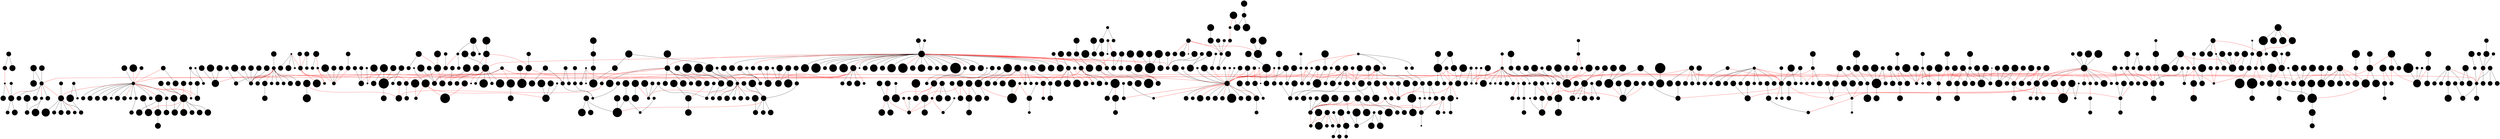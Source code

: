 strict graph  {
	graph [bb="0,0,746.92,563.16",
		"edge"="{'pos': ''}",
		file="/Users/felicedeluca/Developer/UofA/mlgd/pipeline/impred/tmp_workspace/topics/labels/layers/Topics_Layer_1_drawing_improved_original.dot",
		"graph"="{'bb': '0,0,746.92,563.16', 'edge': \"{'pos': ''}\", 'file': '/Users/felicedeluca/Developer/UofA/mlgd/pipeline/impred/tmp_workspace/\
topics/labels/layers/Topics_Layer_1_drawing_improved_original.dot', 'graph': '{\'bb\': \'0,0,746.92,563.16\', \'edge\': \"{\'pos\': \'\'}\", \'\
file\': \'/Users/felicedeluca/Developer/UofA/mlgd/pipeline/impred/tmp_workspace/topics/labels/layers/Topics_Layer_1_drawing_improved.dot\', \'\
graph\': \'{\\\'bb\\\': \\\'0,0,746.92,563.16\\\', \\\'edge\\\': \"{\\\'pos\\\': \\\'\\\'}\", \\\'file\\\': \\\'/Users/felicedeluca/\
Developer/UofA/mlgd/pipeline/impred/tmp_workspace/topics/labels/layers/Topics_Layer_1_drawing_improved.dot\\\', \\\'graph\\\': \\\'{\\\\\\\'\
bb\\\\\\\': \\\\\\\'0,0,746.92,563.16\\\\\\\', \\\\\\\'edge\\\\\\\': \"{\\\\\\\'pos\\\\\\\': \\\\\\\'\\\\\\\'}\", \\\\\\\'file\\\\\\\': \\\\\\\'/\
Users/felicedeluca/Developer/UofA/mlgd/pipeline/impred/tmp_workspace/topics/labels/layers/Topics_Layer_1_drawing_improved.dot\\\\\\\', \\\\\\\'\
graph\\\\\\\': \"{\\\\\\\'bb\\\\\\\': \\\\\\\'0,0,746.92,563.16\\\\\\\', \\\\\\\'file\\\\\\\': \\\\\\\'/Users/felicedeluca/Developer/\
UofA/mlgd/pipeline/impred/tmp_workspace/topics/set2/layers/Topics_Layer_1_drawing_improved.dot\\\\\\\', \\\\\\\'overlap\\\\\\\': \\\\\\\'\
vpsc\\\\\\\', \\\\\\\'repulsiveforce\\\\\\\': \\\\\\\'1.5\\\\\\\', \\\\\\\'start\\\\\\\': \\\\\\\'123\\\\\\\'}\", \\\\\\\'node\\\\\\\': \"{\\\\\\\'\
height\\\\\\\': \\\\\\\'\\\\\\\', \\\\\\\'label\\\\\\\': \\\\\\\'\\\\\\\\\\\\\\\\\\\\\\\\\\\\\\\\N\\\\\\\', \\\\\\\'level\\\\\\\': \\\\\\\'\\\\\\\', \\\\\\\'\
penwidth\\\\\\\': \\\\\\\'0.5\\\\\\\', \\\\\\\'pos\\\\\\\': \\\\\\\'\\\\\\\', \\\\\\\'shape\\\\\\\': \\\\\\\'point\\\\\\\', \\\\\\\'\
width\\\\\\\': \\\\\\\'\\\\\\\'}\", \\\\\\\'overlap\\\\\\\': \\\\\\\'vpsc\\\\\\\', \\\\\\\'repulsiveforce\\\\\\\': \\\\\\\'1.5\\\\\\\', \\\\\\\'\
start\\\\\\\': \\\\\\\'123\\\\\\\'}\\\', \\\'node\\\': \"{\\\'height\\\': \\\'\\\', \\\'label\\\': \\\'\\\\\\\\\\\\\\\\N\\\', \\\'\
level\\\': \\\'\\\', \\\'penwidth\\\': \\\'0.5\\\', \\\'pos\\\': \\\'\\\', \\\'shape\\\': \\\'point\\\', \\\'width\\\': \\\'\\\'}\", \\\'\
overlap\\\': \\\'vpsc\\\', \\\'repulsiveforce\\\': \\\'1.5\\\', \\\'start\\\': \\\'123\\\'}\', \'node\': \"{\'height\': \'\', \'label\': \'\\\\\\\\N\', \'\
level\': \'\', \'penwidth\': \'0.5\', \'pos\': \'\', \'shape\': \'point\', \'width\': \'\'}\", \'overlap\': \'vpsc\', \'repulsiveforce\': \'\
1.5\', \'start\': \'123\'}', 'node': \"{'fontsize': '', 'height': '', 'label': '\\\\N', 'level': '', 'penwidth': '0.5', 'pos': '', '\
shape': 'point', 'width': ''}\", 'overlap': 'vpsc', 'repulsiveforce': '1.5', 'start': '123'}",
		"node"="{'fontsize': '', 'height': '', 'label': '\\N', 'level': '', 'penwidth': '0.5', 'pos': '', 'shape': 'point', 'width': ''}",
		overlap=vpsc,
		repulsiveforce=1.5,
		start=123
	];
	node [label="\N",
		penwidth=0.5,
		shape=point
	];
	4751	 [height=0.47,
		label="b'urban studies'",
		level=2,
		pos="-201.04302681432438,-154.1656176673623",
		width=0.47];
	1386	 [fontsize=8,
		height=0.43,
		label="b'geography'",
		level=1,
		pos="-207.75699999999972,-119.1862100000011",
		width=0.43];
	4751 -- 1386;
	4752	 [height=0.6,
		label="b'human geography'",
		level=2,
		pos="-199.51608521959932,-161.75572628346922",
		width=0.6];
	4751 -- 4752;
	2302	 [height=0.44,
		label="b'transcription'",
		level=2,
		pos="-216.42814792489966,213.12537168158053",
		width=0.44];
	329	 [fontsize=8,
		height=0.45,
		label="b'epigenetics'",
		level=1,
		pos="-223.08770000000038,217.07399999999993",
		width=0.45];
	2302 -- 329;
	1019	 [height=0.67,
		label="b'multi-agent systems'",
		level=2,
		pos="-8.779382177590993,73.06692111299557",
		width=0.67];
	838	 [fontsize=8,
		height=0.72,
		label="b'artificial intelligence'",
		level=1,
		pos="-5.323999999999614,66.1385999999996",
		width=0.72];
	1019 -- 838;
	243	 [fontsize=8,
		height=0.38,
		label="b'oncology'",
		level=1,
		pos="-422.02379999999994,270.02360000000067",
		width=0.38];
	2448	 [height=0.41,
		label="b'hematology'",
		level=2,
		pos="-425.4883854743745,276.9473234873126",
		width=0.41];
	243 -- 2448;
	205	 [fontsize=8,
		height=0.48,
		label="b'immunology'",
		level=1,
		pos="-414.32820000000027,254.64449999999974",
		width=0.48];
	243 -- 205	 [color=red,
		pos="261.16,352.79 259.93,355.25 257.86,359.4 256.68,361.75"];
	2584	 [fontsize=8,
		height=0.52,
		label="b'geochemistry'",
		level=1,
		pos="-277.7070999999998,-136.93448999999964",
		width=0.52];
	2597	 [height=0.4,
		label="b'mineralogy'",
		level=2,
		pos="-270.11737382449485,-138.4633313975478",
		width=0.4];
	2584 -- 2597;
	2607	 [height=0.51,
		label="b'geochronology'",
		level=2,
		pos="-307.37024055822553,-156.65084080131214",
		width=0.51];
	2584 -- 2607;
	2571	 [fontsize=8,
		height=0.34,
		label="b'geology'",
		level=1,
		pos="-273.32689999999957,-115.1895799999997",
		width=0.34];
	2584 -- 2571	 [color=red,
		pos="378.3,43.239 377.6,39.762 376.13,32.473 375.44,29.046"];
	2611	 [height=0.42,
		label="b'volcanology'",
		level=2,
		pos="-279.23594139754726,-144.52421617550473",
		width=0.42];
	2584 -- 2611;
	2593	 [height=0.45,
		label="b'paleoclimate'",
		level=2,
		pos="-312.6236731918703,-129.90104751184936",
		width=0.45];
	2584 -- 2593;
	88	 [height=0.55,
		label="b'polymer science'",
		level=2,
		pos="-620.1022717110552,163.54347605545493",
		width=0.55];
	51	 [fontsize=8,
		height=0.65,
		label="b'materials science'",
		level=1,
		pos="-627.0280500000002,160.08299999999954",
		width=0.65];
	88 -- 51;
	1312	 [height=0.63,
		label="b'sediment transport'",
		level=2,
		pos="-274.31823324934214,-49.04015654546845",
		width=0.63];
	5043	 [height=0.65,
		label="b'coastal engineering'",
		level=2,
		pos="-281.4852107193201,-46.11172123239927",
		width=0.65];
	1312 -- 5043;
	1264	 [fontsize=8,
		height=0.4,
		label="b'hydrology'",
		level=1,
		pos="-241.46759999999944,-62.80505000000028",
		width=0.4];
	1312 -- 1264;
	1168	 [fontsize=8,
		height=0.26,
		label="b'aging'",
		level=1,
		pos="-266.5387999999991,265.83215999999965",
		width=0.26];
	1172	 [fontsize=8,
		height=0.28,
		label="b'health'",
		level=1,
		pos="-266.83742799999936,265.19811999999996",
		width=0.28];
	1168 -- 1172	 [color=red,
		pos="350.84,314.79 349.65,312.26 347.64,307.99 346.5,305.56"];
	470	 [fontsize=8,
		height=0.31,
		label=cognition,
		level=1,
		pos="-263.7654799999999,269.1282000000002",
		width=0.31];
	1168 -- 470	 [color=red,
		pos="361.86,328.79 359.66,326.17 355.43,321.14 353.22,318.52"];
	1173	 [height=0.34,
		label="b'dementia'",
		level=2,
		pos="-268.4131774268356,267.03312635521775",
		width=0.34];
	1168 -- 1173;
	1179	 [height=0.33,
		label="b'disability'",
		level=2,
		pos="-266.42165141082273,265.7570996027986",
		width=0.33];
	1168 -- 1179;
	739	 [fontsize=8,
		height=0.38,
		label=biodiversity,
		level=1,
		pos="-218.23077980467136,25.183721466916552",
		width=0.38];
	374	 [fontsize=8,
		height=0.33,
		label="b'ecology'",
		level=1,
		pos="-218.9978999999998,32.887800000000254",
		width=0.33];
	739 -- 374	 [color=red,
		pos="423.77,165.59 424.16,161.68 425.04,152.86 425.45,148.7"];
	1573	 [height=0.54,
		label="b'medical physics'",
		level=2,
		pos="81.32793014222156,198.48618186897704",
		width=0.54];
	1517	 [fontsize=8,
		height=0.62,
		label="b'medical imaging'",
		level=1,
		pos="79.06140000000096,191.0831999999997",
		width=0.62];
	1573 -- 1517;
	1140	 [height=0.45,
		label="b'bibliometrics'",
		level=2,
		pos="-238.43458375175678,424.83495704232007",
		width=0.45];
	1134	 [height=0.65,
		label="b'information science'",
		level=2,
		pos="-231.24201907592482,427.6999723689765",
		width=0.65];
	1140 -- 1134;
	4830	 [height=0.18,
		label="b'risk'",
		level=2,
		pos="-592.0987393943416,0.5873300825212235",
		width=0.18];
	5	 [height=0.36,
		label="b'resilience'",
		level=2,
		pos="-599.7747403507109,1.5974334216995487",
		width=0.36];
	4830 -- 5;
	1687	 [height=0.78,
		label="b'computational modeling'",
		level=2,
		pos="-19.13919826021811,27.576336064049457",
		width=0.78];
	1007	 [fontsize=8,
		height=0.64,
		label="b'cognitive science'",
		level=1,
		pos="-15.379100000000221,25.192199999999275",
		width=0.64];
	1687 -- 1007;
	1796	 [height=0.29,
		label="b'algebra'",
		level=2,
		pos="-50.27016711998351,163.43506794858763",
		width=0.29];
	1791	 [height=0.48,
		label="b'combinatorics'",
		level=2,
		pos="-41.68940305104434,161.10307243272848",
		width=0.48];
	1796 -- 1791;
	4886	 [height=0.35,
		label="b'geometry'",
		level=2,
		pos="-57.74881602748608,165.4378435117281",
		width=0.35];
	1796 -- 4886;
	192	 [fontsize=8,
		height=0.3,
		label="b'cancer'",
		level=1,
		pos="-450.9307000000007,251.87359999999953",
		width=0.3];
	240	 [height=0.46,
		label="b'cell signaling'",
		level=2,
		pos="-450.3320707335231,244.15460120227203",
		width=0.46];
	192 -- 240;
	206	 [height=0.48,
		label="b'breast cancer'",
		level=2,
		pos="-456.81677935283653,256.9030501975978",
		width=0.48];
	192 -- 206;
	236	 [height=0.4,
		label="b'biomarkers'",
		level=2,
		pos="-444.02352892322745,255.371068678085",
		width=0.4];
	192 -- 236;
	207	 [height=0.33,
		label="b'microrna'",
		level=2,
		pos="-445.0538819126299,246.8333312962543",
		width=0.33];
	192 -- 207;
	212	 [height=0.38,
		label="b'autophagy'",
		level=2,
		pos="-445.89043129625554,257.7504180873704",
		width=0.38];
	192 -- 212;
	168	 [fontsize=8,
		height=0.34,
		label="stem cells",
		level=1,
		pos="-480.9508000000004,249.48990000000026",
		width=0.34];
	192 -- 168	 [color=red,
		pos="229.95,348.36 225.29,347.99 213.54,347.06 208.96,346.7"];
	192 -- 205	 [color=red,
		pos="260.17,350.66 254.7,350.24 239.46,349.09 233.93,348.67"];
	208	 [height=0.37,
		label="b'dna repair'",
		level=2,
		pos="-455.960150197599,245.98752064716365",
		width=0.37];
	192 -- 208;
	232	 [height=0.55,
		label="b'vascular biology'",
		level=2,
		pos="-451.52932926647804,259.592598797727",
		width=0.55];
	192 -- 232;
	505	 [height=0.23,
		label="b'sleep'",
		level=2,
		pos="-263.57490708634623,275.31839094619124",
		width=0.23];
	327	 [fontsize=8,
		height=0.52,
		label="b'neuroscience'",
		level=1,
		pos="-256.7136000000002,278.90499999999963",
		width=0.52];
	505 -- 327;
	945	 [height=0.46,
		label="b'data analysis'",
		level=2,
		pos="10.836714297113712,144.88582476734672",
		width=0.46];
	659	 [fontsize=8,
		height=0.65,
		label="b'machine learning'",
		level=1,
		pos="3.4364000000009582,142.61059999999944",
		width=0.65];
	945 -- 659;
	756	 [height=0.56,
		label="b'invasive species'",
		level=2,
		pos="-214.02928664012046,38.82532311305258",
		width=0.56];
	756 -- 374;
	661	 [fontsize=8,
		height=0.73,
		label="computational biology",
		level=1,
		pos="-74.66460363090842,160.25428107641378",
		width=0.73];
	346	 [fontsize=8,
		height=0.54,
		label="b'bioinformatics'",
		level=1,
		pos="-77.39160000000004,167.50029999999956",
		width=0.54];
	661 -- 346	 [color=red,
		pos="541.27,277.05 542.04,274.99 543.33,271.57 544.12,269.47"];
	390	 [height=0.54,
		label="b'animal behavior'",
		level=2,
		pos="-210.6386620935847,106.24533409239304",
		width=0.54];
	345	 [fontsize=8,
		height=0.37,
		label="b'evolution'",
		level=1,
		pos="-204.05439999999913,102.17240000000044",
		width=0.37];
	390 -- 345;
	2271	 [height=0.71,
		label="b'wastewater treatment'",
		level=2,
		pos="-675.072891820813,168.28517217927063",
		width=0.71];
	2266	 [fontsize=8,
		height=0.96,
		label="b'environmental engineering'",
		level=1,
		pos="-674.5992000000014,159.39330000000035",
		width=0.96];
	2271 -- 2266;
	3515	 [height=0.23,
		label="b'water'",
		level=2,
		pos="-675.6248461674708,177.16002775511004",
		width=0.23];
	2271 -- 3515;
	1775	 [height=0.3,
		label="b'banking'",
		level=2,
		pos="70.98536702837636,79.54657909106581",
		width=0.3];
	1764	 [fontsize=8,
		height=0.32,
		label="b'finance'",
		level=1,
		pos="64.2389000000021,83.34479999999948",
		width=0.32];
	1775 -- 1764;
	40	 [height=0.38,
		label="b'adsorption'",
		level=2,
		pos="-620.6648676957877,59.52568915040589",
		width=0.38];
	12	 [fontsize=8,
		height=0.36,
		label="b'catalysis'",
		level=1,
		pos="-627.8919899999987,56.74900000000068",
		width=0.36];
	40 -- 12;
	2736	 [fontsize=8,
		height=0.74,
		label="corporate governance",
		level=1,
		pos="70.56236000000138,94.38967999999898",
		width=0.74];
	2731	 [fontsize=8,
		height=0.27,
		label=auditing,
		level=1,
		pos="70.26228000000003,91.12510000000066",
		width=0.27];
	2736 -- 2731	 [color=red,
		pos="682.74,243.5 682.98,246.11 683.39,250.51 683.62,253"];
	2742	 [fontsize=8,
		height=0.65,
		label="b'corporate finance'",
		level=1,
		pos="70.77444880000075,94.4049743999997",
		width=0.65];
	2736 -- 2742	 [color=red,
		pos="685.81,255.02 690.05,255.33 699.8,256.03 703.87,256.33"];
	1288	 [height=0.38,
		label="b'adaptation'",
		level=2,
		pos="-235.81418291008035,-12.24875300450118",
		width=0.38];
	727	 [fontsize=8,
		height=0.58,
		label="b'climate change'",
		level=1,
		pos="-231.87230000000068,-18.912300000000187",
		width=0.58];
	1288 -- 727;
	86	 [height=0.71,
		label="b'electrical engineering'",
		level=2,
		pos="-630.632803108459,153.23120793769507",
		width=0.71];
	86 -- 51;
	242	 [fontsize=8,
		height=0.71,
		label="b'infectious diseases'",
		level=1,
		pos="-432.27250000000015,243.91180000000014",
		width=0.71];
	2079	 [height=0.36,
		label="b'pediatrics'",
		level=2,
		pos="-436.09344360694223,241.6264480247081",
		width=0.36];
	242 -- 2079;
	242 -- 205	 [color=red,
		pos="260.33,349.72 257.49,348.02 252.01,344.74 249.15,343.03"];
	2851	 [fontsize=8,
		height=0.72,
		label="ubiquitous computing",
		level=1,
		pos="-20.502239999999574,30.724319999999665",
		width=0.72];
	1009	 [fontsize=8,
		height=1.01,
		label="b'human-computer interaction'",
		level=1,
		pos="-19.698799999999096,36.771899999998965",
		width=1.01];
	2851 -- 1009	 [color=red,
		pos="588.03,168.79 587.41,164.1 585.83,152.26 585.22,147.64"];
	4460	 [fontsize=8,
		height=0.17,
		label="b'hci'",
		level=1,
		pos="-20.87249999999949,26.046460000000252",
		width=0.17];
	2851 -- 4460	 [color=red,
		pos="584.8,143.69 584.51,139.95 583.89,132.11 583.6,128.43"];
	2379	 [height=0.57,
		label="b'nonlinear control'",
		level=2,
		pos="98.28119165978738,192.2875293594414",
		width=0.57];
	1519	 [fontsize=8,
		height=0.34,
		label="b'robotics'",
		level=1,
		pos="92.09310000000062,187.63470000000007",
		width=0.34];
	2379 -- 1519;
	2384	 [height=0.28,
		label="b'haptics'",
		level=2,
		pos="98.40950808411226,183.157615194798",
		width=0.28];
	2384 -- 1519;
	1144	 [height=0.38,
		label="b'astronomy'",
		level=2,
		pos="-668.6735076930174,217.5985180394986",
		width=0.38];
	618	 [fontsize=8,
		height=0.49,
		label="b'astrophysics'",
		level=1,
		pos="-664.4509300000003,219.01000000000056",
		width=0.49];
	1144 -- 618;
	744	 [fontsize=8,
		height=0.75,
		label="environmental science",
		level=1,
		pos="-226.40765155277973,35.13209974915968",
		width=0.75];
	744 -- 374	 [color=red,
		pos="421.63,168.13 419.21,168.86 415.14,170.09 412.83,170.79"];
	2553	 [height=0.63,
		label="b'numerical methods'",
		level=2,
		pos="121.43312339456882,222.13485874251631",
		width=0.63];
	2499	 [fontsize=8,
		height=0.92,
		label="b'computational mechanics'",
		level=1,
		pos="115.57920000000115,227.20169999999965",
		width=0.92];
	2553 -- 2499;
	5692	 [height=1.03,
		label="b'computational materials science'",
		level=2,
		pos="-404.2921552233096,346.67409494106886",
		width=1.03];
	5690	 [height=0.8,
		label="b'density functional theory'",
		level=2,
		pos="-405.91407432240845,354.244476561171",
		width=0.8];
	5692 -- 5690;
	1706	 [fontsize=8,
		height=0.44,
		label=anthropology,
		level=1,
		pos="-202.27569999999946,368.1303999999992",
		width=0.44];
	1714	 [fontsize=8,
		height=0.42,
		label=archaeology,
		level=1,
		pos="-209.32225286508248,364.9230035234793",
		width=0.42];
	1706 -- 1714	 [color=red,
		pos="435.59,443.77 433.45,442.8 429.9,441.19 427.72,440.19"];
	561	 [fontsize=8,
		height=0.39,
		label="b'sociology'",
		level=1,
		pos="-187.44109999999898,374.3860999999988",
		width=0.39];
	1706 -- 561	 [color=red,
		pos="447.74,448.96 445.37,447.96 441.37,446.28 439.11,445.32"];
	3287	 [height=0.65,
		label="b'quantum computing'",
		level=2,
		pos="-713.500093495497,350.3218774325735",
		width=0.65];
	3256	 [fontsize=8,
		height=0.76,
		label="b'quantum information'",
		level=1,
		pos="-705.77606,350.851600000001",
		width=0.76];
	3287 -- 3256;
	1198	 [height=0.37,
		label="b'well-being'",
		level=2,
		pos="-266.8967118524108,265.07224990816917",
		width=0.37];
	1172 -- 1198;
	3806	 [height=0.35,
		label="b'acoustics'",
		level=2,
		pos="93.19235922936753,168.78234476744697",
		width=0.35];
	3804	 [height=0.33,
		label="b'vibration'",
		level=2,
		pos="93.96482949818665,169.57320717704002",
		width=0.33];
	3806 -- 3804;
	1305	 [fontsize=8,
		height=0.53,
		label=geomorphology,
		level=1,
		pos="-259.69019999999927,-90.71853999999917",
		width=0.53];
	1305 -- 1264	 [color=red,
		pos="404.02,86.941 401.3,82.771 393.71,71.147 390.96,66.935"];
	1305 -- 2571	 [color=red,
		pos="389.06,63.799 386.99,60.074 381.82,50.794 379.66,46.913"];
	3491	 [height=0.32,
		label="b'violence'",
		level=2,
		pos="-175.09041593015112,353.24130420706405",
		width=0.32];
	1707	 [fontsize=8,
		height=0.45,
		label="b'criminology'",
		level=1,
		pos="-178.9952999999996,359.9265999999999",
		width=0.45];
	3491 -- 1707;
	3141	 [height=0.11,
		label="b'rf'",
		level=2,
		pos="-791.7547351362551,312.8236706655099",
		width=0.11];
	2655	 [height=0.39,
		label="b'microwave'",
		level=2,
		pos="-784.3003979240954,310.7322223239503",
		width=0.39];
	3141 -- 2655;
	3055	 [height=0.6,
		label="b'carbon nanotubes'",
		level=2,
		pos="-614.2899357308967,210.14826389508545",
		width=0.6];
	111	 [fontsize=8,
		height=0.39,
		label="b'graphene'",
		level=1,
		pos="-614.4948699999997,202.40879999999885",
		width=0.39];
	3055 -- 111;
	1691	 [height=0.42,
		label="b'bilingualism'",
		level=2,
		pos="3.5081713198084117,2.741382441263852",
		width=0.42];
	1682	 [fontsize=8,
		height=0.64,
		label="b'psycholinguistics'",
		level=1,
		pos="3.410605131648481e-13,-5.115907697472721e-13",
		width=0.64];
	1691 -- 1682;
	2618	 [height=0.36,
		label="b'taxonomy'",
		level=2,
		pos="-224.36751116826687,86.67313351014933",
		width=0.36];
	375	 [height=0.42,
		label="b'systematics'",
		level=2,
		pos="-218.24166383765782,91.40761277613751",
		width=0.42];
	2618 -- 375;
	1904	 [height=0.63,
		label="b'theoretical physics'",
		level=2,
		pos="-630.1852579961748,134.55184981164155",
		width=0.63];
	71	 [fontsize=8,
		height=0.95,
		label="b'condensed matter physics'",
		level=1,
		pos="-629.2350900000012,142.23549999999926",
		width=0.95];
	1904 -- 71;
	4037	 [height=0.2,
		label="b'ptsd'",
		level=2,
		pos="-340.8533985104834,-3.753372068326482",
		width=0.2];
	1584	 [height=0.28,
		label="b'trauma'",
		level=2,
		pos="-333.6641317575692,-0.8800911921425723",
		width=0.28];
	4037 -- 1584;
	1807	 [fontsize=8,
		height=0.17,
		label="b'hiv'",
		level=1,
		pos="9.428707200001213,242.12525919999996",
		width=0.17];
	716	 [fontsize=8,
		height=0.45,
		label=epidemiology,
		level=1,
		pos="9.268600000001015,242.13309999999927",
		width=0.45];
	1807 -- 716	 [color=red,
		pos="614.26,340.37 617.43,340.22 623.54,339.92 626.73,339.76"];
	2002	 [height=0.58,
		label="b'health disparities'",
		level=2,
		pos="9.050009702661214,234.3923498093818",
		width=0.58];
	1807 -- 2002;
	2013	 [height=0.19,
		label="b'aids'",
		level=2,
		pos="9.44607794623596,242.12440851653898",
		width=0.19];
	1807 -- 2013;
	2015	 [height=0.5,
		label="b'substance use'",
		level=2,
		pos="9.432109933846732,242.19474218493838",
		width=0.5];
	1807 -- 2015;
	2460	 [height=0.68,
		label="b'quantum field theory'",
		level=2,
		pos="-734.1798747788513,220.1089479091675",
		width=0.68];
	4143	 [height=0.44,
		label="b'string theory'",
		level=2,
		pos="-741.6358847256414,222.19442509949303",
		width=0.44];
	2460 -- 4143;
	2458	 [height=0.71,
		label="b'mathematical physics'",
		level=2,
		pos="-699.9622288700238,210.40141733013215",
		width=0.71];
	2460 -- 2458;
	4434	 [height=0.57,
		label="b'economic growth'",
		level=2,
		pos="-340.1702287515265,95.15097522468687",
		width=0.57];
	2246	 [fontsize=8,
		height=0.65,
		label="b'macroeconomics'",
		level=1,
		pos="-338.24340000000075,87.65239999999949",
		width=0.65];
	4434 -- 2246;
	3392	 [height=0.49,
		label="b'endocrinology'",
		level=2,
		pos="9.400198898606845,242.15661939013796",
		width=0.49];
	3370	 [fontsize=8,
		height=0.36,
		label="b'diabetes'",
		level=1,
		pos="9.431417600000941,242.21878735999985",
		width=0.36];
	3392 -- 3370;
	1583	 [height=0.29,
		label="b'surgery'",
		level=2,
		pos="-300.5875856963372,12.197582230294415",
		width=0.29];
	1583 -- 1584;
	1582	 [fontsize=8,
		height=0.38,
		label="b'medicine'",
		level=1,
		pos="-267.3494999999993,24.99860000000018",
		width=0.38];
	1583 -- 1582;
	3964	 [height=0.72,
		label="b'health communication'",
		level=2,
		pos="-257.1098100706885,236.81079890444843",
		width=0.72];
	3959	 [height=0.47,
		label="b'media effects'",
		level=2,
		pos="-263.8053492653872,240.6980928642945",
		width=0.47];
	3964 -- 3959;
	2289	 [height=0.63,
		label="b'neural engineering'",
		level=2,
		pos="-278.96083766706124,281.4463170077131",
		width=0.63];
	474	 [fontsize=8,
		height=0.85,
		label="b'biomedical engineering'",
		level=1,
		pos="-277.5861000000002,285.68100000000027",
		width=0.85];
	2289 -- 474;
	532	 [height=0.66,
		label="b'parkinson s disease'",
		level=2,
		pos="-251.24441104158097,284.3848970405568",
		width=0.66];
	532 -- 327;
	3657	 [height=0.24,
		label="b'music'",
		level=2,
		pos="-266.6774544763453,264.3923400629336",
		width=0.24];
	1170	 [fontsize=8,
		height=0.38,
		label="b'language'",
		level=1,
		pos="-262.53853999999944,266.0330200000002",
		width=0.38];
	3657 -- 1170;
	3158	 [height=0.31,
		label="b'proteins'",
		level=2,
		pos="-367.63540616675317,344.8533232408723",
		width=0.31];
	3012	 [fontsize=8,
		height=0.42,
		label="b'biophysics'",
		level=1,
		pos="-367.00509999999997,352.5697999999998",
		width=0.42];
	3158 -- 3012;
	1808	 [fontsize=8,
		height=0.49,
		label="b'public health'",
		level=1,
		pos="-2.1175000000001774,256.36269999999945",
		width=0.49];
	1808 -- 716	 [color=red,
		pos="611.08,341.91 609.27,344.17 605.8,348.51 603.99,350.78"];
	2874	 [height=0.33,
		label="b'dentistry'",
		level=2,
		pos="-6.954626270256057,262.407822735197",
		width=0.33];
	1808 -- 2874;
	3819	 [height=0.72,
		label="b'structural engineering'",
		level=2,
		pos="91.63233537147903,167.20329371521382",
		width=0.72];
	3810	 [height=0.78,
		label="b'earthquake engineering'",
		level=2,
		pos="92.40660178542362,167.99397171259255",
		width=0.78];
	3819 -- 3810;
	3830	 [height=0.56,
		label="b'civil engineering'",
		level=2,
		pos="90.85849370402173,166.41256262359894",
		width=0.56];
	3819 -- 3830;
	1624	 [fontsize=8,
		height=0.64,
		label="computer networks",
		level=1,
		pos="3.400099999999952,382.9408",
		width=0.64];
	1659	 [fontsize=8,
		height=0.55,
		label="network security",
		level=1,
		pos="-4.985200000000191,411.23059999999884",
		width=0.55];
	1624 -- 1659	 [color=red,
		pos="606.84,458.68 605.54,463.07 602.25,474.14 600.97,478.46"];
	1594	 [fontsize=8,
		height=0.72,
		label="b'distributed systems'",
		level=1,
		pos="20.52160000000174,348.60100000000074",
		width=0.72];
	1624 -- 1594	 [color=red,
		pos="620.6,430.32 617.99,435.55 610.64,450.31 608.19,455.23"];
	1656	 [fontsize=8,
		height=0.67,
		label="b'wireless networks'",
		level=1,
		pos="-15.064499999999612,398.5981999999997",
		width=0.67];
	1624 -- 1656	 [color=red,
		pos="605.97,458.04 603.14,460.44 596.76,465.84 593.75,468.39"];
	3811	 [height=0.89,
		label="b'structural health monitoring'",
		level=2,
		pos="92.4119485795652,167.99308142968954",
		width=0.89];
	3805	 [height=0.65,
		label="b'structural dynamics'",
		level=2,
		pos="93.18456652625787,168.78393262546834",
		width=0.65];
	3811 -- 3805;
	799	 [fontsize=8,
		height=0.52,
		label="marine ecology",
		level=1,
		pos="-182.5539992900372,14.6356704233136",
		width=0.52];
	726	 [fontsize=8,
		height=0.76,
		label="b'conservation biology'",
		level=1,
		pos="-190.26039999999972,15.379099999999397",
		width=0.76];
	799 -- 726	 [color=red,
		pos="449.27,152.88 452.32,152.59 458.18,152.02 461.23,151.73"];
	4841	 [height=0.32,
		label="b'teaching'",
		level=2,
		pos="-271.0914552794838,455.6068865616449",
		width=0.32];
	2792	 [fontsize=8,
		height=0.34,
		label="b'learning'",
		level=1,
		pos="-278.5299000000006,453.45960000000076",
		width=0.34];
	4841 -- 2792;
	1227	 [height=0.59,
		label="b'learning analytics'",
		level=2,
		pos="-203.3910984354933,404.801204497687",
		width=0.59];
	560	 [fontsize=8,
		height=0.84,
		label="b'educational technology'",
		level=1,
		pos="-210.22539999999998,401.16340000000116",
		width=0.84];
	1227 -- 560;
	85	 [height=0.78,
		label="b'mechanical engineering'",
		level=2,
		pos="-627.0855936091315,167.8249628112671",
		width=0.78];
	85 -- 51;
	3548	 [fontsize=8,
		height=0.53,
		label="b'public opinion'",
		level=1,
		pos="-278.52070399999985,250.74733199999977",
		width=0.53];
	3551	 [fontsize=8,
		height=0.85,
		label="b'political communication'",
		level=1,
		pos="-279.12667200000067,249.7764280000003",
		width=0.85];
	3548 -- 3551	 [color=red,
		pos="272.5,212.72 270.2,209.03 264.46,199.82 262.05,195.97"];
	3554	 [height=0.57,
		label="b'american politics'",
		level=2,
		pos="-272.0295173798731,246.52764057755084",
		width=0.57];
	3548 -- 3554;
	3553	 [height=0.58,
		label="b'political behavior'",
		level=2,
		pos="-279.6073714869106,250.50638282685182",
		width=0.58];
	3548 -- 3553;
	3552	 [height=0.34,
		label="b'elections'",
		level=2,
		pos="-278.98730925747765,251.05065561675508",
		width=0.34];
	3548 -- 3552;
	1938	 [fontsize=8,
		height=0.65,
		label="political psychology",
		level=1,
		pos="-277.74291600000004,251.8968319999999",
		width=0.65];
	3548 -- 1938	 [color=red,
		pos="288.51,236.48 285.6,232.19 277.5,220.23 274.57,215.89"];
	345 -- 375;
	345 -- 374	 [color=red,
		pos="435.52,222.9 433.64,214.2 425.91,178.34 424,169.51"];
	382	 [fontsize=8,
		height=0.53,
		label="b'phylogenetics'",
		level=1,
		pos="-204.47789999999958,86.18830000000014",
		width=0.53];
	345 -- 382	 [color=red,
		pos="435.87,222.74 435.81,220.18 435.69,215.87 435.63,213.43"];
	389	 [height=0.33,
		label="b'behavior'",
		level=2,
		pos="-196.53946181144477,100.31041088612005",
		width=0.33];
	345 -- 389;
	388	 [height=0.37,
		label="b'speciation'",
		level=2,
		pos="-198.10476439002375,97.21829709972529",
		width=0.37];
	345 -- 388;
	379	 [height=0.36,
		label="b'symbiosis'",
		level=2,
		pos="-197.92598050281816,106.90354932173761",
		width=0.36];
	345 -- 379;
	377	 [height=0.49,
		label="b'palaeontology'",
		level=2,
		pos="-204.2809298256391,109.9112619109081",
		width=0.49];
	345 -- 377;
	376	 [height=0.55,
		label="b'sexual selection'",
		level=2,
		pos="-207.92176064188243,108.87947246894052",
		width=0.55];
	345 -- 376;
	384	 [fontsize=8,
		height=0.72,
		label="b'population genetics'",
		level=1,
		pos="-189.5343999999999,105.24579999999915",
		width=0.72];
	345 -- 384	 [color=red,
		pos="437.8,225.2 440.02,225.67 443.69,226.44 445.95,226.92"];
	381	 [height=0.42,
		label="b'cooperation'",
		level=2,
		pos="-200.86228495268313,95.11891143314924",
		width=0.42];
	345 -- 381;
	326	 [fontsize=8,
		height=0.4,
		label="b'genomics'",
		level=1,
		pos="-170.56159999999926,169.01279999999957",
		width=0.4];
	345 -- 326	 [color=red,
		pos="462.69,278.21 458.49,269.82 441.15,235.22 436.88,226.7"];
	373	 [fontsize=8,
		height=0.51,
		label="b'development'",
		level=1,
		pos="-243.00429999999943,104.51979999999924",
		width=0.51];
	345 -- 373	 [color=red,
		pos="433.82,224.93 427.89,225.28 411.15,226.29 405.58,226.63"];
	185	 [height=0.73,
		label="b'regenerative medicine'",
		level=2,
		pos="-510.97130639534436,259.9301434379674",
		width=0.73];
	146	 [fontsize=8,
		height=0.68,
		label="b'tissue engineering'",
		level=1,
		pos="-511.0314000000002,252.18820000000034",
		width=0.68];
	185 -- 146;
	1087	 [height=0.89,
		label="b'environmental microbiology'",
		level=2,
		pos="-387.7482063642475,294.2788382553709",
		width=0.89];
	283	 [fontsize=8,
		height=0.65,
		label="b'microbial ecology'",
		level=1,
		pos="-392.7902000000015,288.4035000000006",
		width=0.65];
	1087 -- 283;
	584	 [height=0.66,
		label="b'intellectual property'",
		level=2,
		pos="-198.2122840541635,440.7097617841457",
		width=0.66];
	1119	 [height=0.34,
		label="b'copyright'",
		level=2,
		pos="-206.49926392404848,437.48583875018346",
		width=0.34];
	584 -- 1119;
	577	 [fontsize=8,
		height=0.42,
		label="b'innovation'",
		level=1,
		pos="-189.88529999999872,443.8643000000004",
		width=0.42];
	584 -- 577;
	1922	 [fontsize=8,
		height=0.66,
		label="b'social psychology'",
		level=1,
		pos="-276.7778199999989,253.1804000000001",
		width=0.66];
	1942	 [height=0.53,
		label="b'social cognition'",
		level=2,
		pos="-272.34105584360447,253.55130095569478",
		width=0.53];
	1922 -- 1942;
	1945	 [height=0.69,
		label="b'quantitative methods'",
		level=2,
		pos="-270.77185206701824,248.29474255949017",
		width=0.69];
	1922 -- 1945;
	1169	 [fontsize=8,
		height=0.34,
		label="b'emotion'",
		level=1,
		pos="-270.3962799999995,260.44039999999995",
		width=0.34];
	1922 -- 1169	 [color=red,
		pos="334.46,292.95 329.83,287.69 315.25,271.1 310.8,266.04"];
	1936	 [height=0.61,
		label="b'health psychology'",
		level=2,
		pos="-281.8150278629229,259.0598418428708",
		width=0.61];
	1922 -- 1936;
	1937	 [fontsize=8,
		height=0.44,
		label="b'personality'",
		level=1,
		pos="-280.21663999999953,250.99030000000002",
		width=0.44];
	1922 -- 1937	 [color=red,
		pos="307.76,263.45 305.03,261.71 299.78,258.37 297.04,256.63"];
	1922 -- 1938	 [color=red,
		pos="308.19,262.82 304.52,257.93 294.15,244.15 290.7,239.55"];
	1607	 [height=0.14,
		label="b'iot'",
		level=2,
		pos="19.545072045137513,285.75167154042117",
		width=0.14];
	1591	 [fontsize=8,
		height=0.62,
		label="b'cloud computing'",
		level=1,
		pos="11.918500000001586,287.0845999999992",
		width=0.62];
	1607 -- 1591;
	4242	 [height=0.25,
		label="b'stroke'",
		level=2,
		pos="-273.02747413785886,300.3625826329399",
		width=0.25];
	489	 [fontsize=8,
		height=0.4,
		label="b'neurology'",
		level=1,
		pos="-268.3416999999991,294.1994000000004",
		width=0.4];
	4242 -- 489;
	4391	 [height=0.33,
		label="b'batteries'",
		level=2,
		pos="-648.9112604048299,92.17265300121747",
		width=0.33];
	55	 [fontsize=8,
		height=0.36,
		label="b'fuel cells'",
		level=1,
		pos="-633.2026800000007,100.56309999999927",
		width=0.36];
	4391 -- 55;
	4398	 [height=0.54,
		label="b'supercapacitors'",
		level=2,
		pos="-655.7076281254408,88.46446136050622",
		width=0.54];
	4391 -- 4398;
	472	 [fontsize=8,
		height=0.34,
		label=psychiatry,
		level=1,
		pos="-275.4806999999991,305.59760000000006",
		width=0.34];
	1971	 [fontsize=8,
		height=0.52,
		label="b'mental health'",
		level=1,
		pos="-288.2825000000003,323.5297999999999",
		width=0.52];
	472 -- 1971	 [color=red,
		pos="375.6,394.74 373.48,397.71 369.32,403.53 367.37,406.26"];
	472 -- 327	 [color=red,
		pos="391.19,372.59 388.33,376.65 381.22,386.78 378.24,391.01"];
	1402	 [fontsize=8,
		height=0.67,
		label="information systems",
		level=1,
		pos="12.455739269910238,-42.4390409802393",
		width=0.67];
	1397	 [fontsize=8,
		height=0.7,
		label="software engineering",
		level=1,
		pos="11.77329999999938,-34.72700000000032",
		width=0.7];
	1402 -- 1397	 [color=red,
		pos="614.48,109.68 614.75,106.58 615.28,100.61 615.55,97.498"];
	2722	 [height=0.32,
		label="b'land use'",
		level=2,
		pos="102.09543858337656,1.1763187449501977",
		width=0.32];
	2715	 [fontsize=8,
		height=0.53,
		label="b'transportation'",
		level=1,
		pos="107.78680000000145,6.425099999999361",
		width=0.53];
	2722 -- 2715;
	2904	 [fontsize=8,
		height=0.52,
		label="b'management'",
		level=1,
		pos="-152.47209999999905,482.1850000000003",
		width=0.52];
	2912	 [height=0.77,
		label="b'organizational behavior'",
		level=2,
		pos="-152.5718084256312,489.9265345809383",
		width=0.77];
	2904 -- 2912;
	2916	 [fontsize=8,
		height=0.35,
		label=leadership,
		level=1,
		pos="-158.9760960306514,486.384920841071",
		width=0.35];
	2904 -- 2916	 [color=red,
		pos="476.75,540.03 475.04,541.13 472.5,542.77 470.84,543.85"];
	2915	 [fontsize=8,
		height=0.4,
		label="b'marketing'",
		level=1,
		pos="-132.05939999999975,496.12420000000014",
		width=0.4];
	2904 -- 2915	 [color=red,
		pos="480.12,539.92 483.25,542.06 490.3,546.88 493.63,549.15"];
	586	 [fontsize=8,
		height=0.34,
		label="b'strategy'",
		level=1,
		pos="-174.45779999999905,469.951900000002",
		width=0.34];
	2904 -- 586	 [color=red,
		pos="462.07,529.68 465.44,531.56 473.03,535.78 476.62,537.78"];
	2913	 [height=0.33,
		label="b'business'",
		level=2,
		pos="-148.40265426656433,475.598581332725",
		width=0.33];
	2904 -- 2913;
	108	 [fontsize=8,
		height=0.43,
		label="drug delivery",
		level=1,
		pos="-569.692200000001,233.3001000000003",
		width=0.43];
	135	 [fontsize=8,
		height=0.45,
		label=nanoparticles,
		level=1,
		pos="-570.5268207873077,240.99715837183285",
		width=0.45];
	108 -- 135	 [color=red,
		pos="133.55,335.01 133.15,338.71 132.25,347.03 131.82,350.96"];
	133	 [fontsize=8,
		height=0.48,
		label="b'biomaterials'",
		level=1,
		pos="-540.7610999999989,249.9860000000003",
		width=0.48];
	108 -- 133	 [color=red,
		pos="156.09,346.05 151.77,343.56 139.72,336.61 135.36,334.09"];
	69	 [fontsize=8,
		height=0.61,
		label="b'nanotechnology'",
		level=1,
		pos="-596.7962000000011,202.65080000000003",
		width=0.61];
	108 -- 69	 [color=red,
		pos="132.55,331.81 128.69,327.45 116.68,313.87 112.67,309.33"];
	134	 [fontsize=8,
		height=0.54,
		label="b'nanomedicine'",
		level=1,
		pos="-568.131299999999,247.08200000000062",
		width=0.54];
	108 -- 134	 [color=red,
		pos="134,335.37 134.24,337.44 134.58,340.51 134.81,342.53"];
	1779	 [fontsize=8,
		height=0.5,
		label="b'graph theory'",
		level=1,
		pos="-33.11769999999922,158.6915000000001",
		width=0.5];
	1791 -- 1779;
	1794	 [height=0.5,
		label="b'number theory'",
		level=2,
		pos="-50.26164559051881,163.381179164851",
		width=0.5];
	1791 -- 1794;
	1128	 [height=0.26,
		label="b'library'",
		level=2,
		pos="-223.01005955662492,430.973899252104",
		width=0.26];
	1135	 [height=0.64,
		label="b'information literacy'",
		level=2,
		pos="-230.2063221815644,428.1181850383037",
		width=0.64];
	1128 -- 1135;
	1128 -- 1134;
	1126	 [height=0.44,
		label="b'open access'",
		level=2,
		pos="-214.76195856097735,434.23609826567554",
		width=0.44];
	1128 -- 1126;
	1858	 [height=0.71,
		label="b'philosophy of science'",
		level=2,
		pos="-67.57176931810471,-18.52650394451288",
		width=0.71];
	1849	 [fontsize=8,
		height=0.49,
		label="b'metaphysics'",
		level=1,
		pos="-64.17840000000035,-11.56760000000051",
		width=0.49];
	1858 -- 1849;
	2175	 [fontsize=8,
		height=0.49,
		label="b'heat transfer'",
		level=1,
		pos="-681.9245399999999,50.66269999999878",
		width=0.49];
	2191	 [height=0.53,
		label="b'thermoelectrics'",
		level=2,
		pos="-683.3434630259384,43.051658226071666",
		width=0.53];
	2175 -- 2191;
	2187	 [fontsize=8,
		height=0.59,
		label="b'fluid mechanics'",
		level=1,
		pos="-698.690299999999,50.20290000000048",
		width=0.59];
	2175 -- 2187	 [color=red,
		pos="38.831,182.17 36.152,182.1 31.631,181.97 29.067,181.9"];
	2152	 [fontsize=8,
		height=0.17,
		label="b'cfd'",
		level=1,
		pos="-665.8351700000009,43.93509999999918",
		width=0.17];
	2175 -- 2152	 [color=red,
		pos="52.215,177.54 49.644,178.62 45.306,180.43 42.845,181.46"];
	2195	 [height=0.56,
		label="b'thermodynamics'",
		level=2,
		pos="-680.5056169740614,58.27374177392587",
		width=0.56];
	2175 -- 2195;
	1342	 [height=0.3,
		label="b'forestry'",
		level=2,
		pos="-233.23244638769688,-81.43019717069377",
		width=0.3];
	1302	 [fontsize=8,
		height=0.59,
		label="b'remote sensing'",
		level=1,
		pos="-225.51979999999946,-82.10575999999958",
		width=0.59];
	1342 -- 1302;
	2489	 [fontsize=8,
		height=0.51,
		label="b'cryptography'",
		level=1,
		pos="45.169299999999794,422.193199999999",
		width=0.51];
	3110	 [height=0.6,
		label="b'computer security'",
		level=2,
		pos="52.8642503522589,423.04703752217137",
		width=0.6];
	2489 -- 3110;
	1637	 [fontsize=8,
		height=0.26,
		label=security,
		level=1,
		pos="36.227400000001694,421.2009999999997",
		width=0.26];
	2489 -- 1637	 [color=red,
		pos="636.53,488.68 637.62,488.8 638.96,488.95 640.03,489.07"];
	3114	 [height=0.66,
		label="b'information security'",
		level=2,
		pos="44.31546247782764,429.88815035225815",
		width=0.66];
	2489 -- 3114;
	3961	 [fontsize=8,
		height=0.49,
		label="b'social media'",
		level=1,
		pos="-279.55355999999966,249.0165479999996",
		width=0.49];
	3961 -- 3551	 [color=red,
		pos="259.89,192.31 258.2,189.29 254.94,183.5 253.24,180.47"];
	4277	 [height=0.39,
		label="b'new media'",
		level=2,
		pos="-280.0987219057222,248.04613508391816",
		width=0.39];
	3961 -- 4277;
	1417	 [fontsize=8,
		height=0.59,
		label="b'formal methods'",
		level=1,
		pos="30.04430000000093,-50.88171000000028",
		width=0.59];
	1417 -- 1397	 [color=red,
		pos="615.69,110.43 618.5,107.95 624.8,102.37 627.78,99.737"];
	5161	 [height=0.4,
		label="b'verification'",
		level=2,
		pos="35.84443923405552,-56.01003178237534",
		width=0.4];
	1417 -- 5161;
	2255	 [height=0.55,
		label="b'education policy'",
		level=2,
		pos="-282.37062515128326,67.25890620898461",
		width=0.55];
	2243	 [height=0.77,
		label="b'economics of education'",
		level=2,
		pos="-289.82604518379736,69.34649131546274",
		width=0.77];
	2255 -- 2243;
	1694	 [height=0.6,
		label="b'applied linguistics'",
		level=2,
		pos="-20.09055867696307,-15.786677899585886",
		width=0.6];
	1689	 [height=0.92,
		label="b'second language acquisition'",
		level=2,
		pos="-14.032685279231714,-10.965529765058108",
		width=0.92];
	1694 -- 1689;
	2975	 [height=0.38,
		label="b'ontologies'",
		level=2,
		pos="-2.1426335578690896,48.35123151167926",
		width=0.38];
	1010	 [fontsize=8,
		height=0.54,
		label="b'semantic web'",
		level=1,
		pos="1.9117999999994026,50.190799999999314",
		width=0.54];
	2975 -- 1010;
	174	 [height=0.39,
		label="b'3d printing'",
		level=2,
		pos="-511.06595761605934,247.7360938164541",
		width=0.39];
	146 -- 174;
	146 -- 133	 [color=red,
		pos="180.31,348.64 175.69,348.3 164.05,347.43 159.51,347.09"];
	146 -- 168	 [color=red,
		pos="205.14,346.72 200.47,347.14 188.7,348.2 184.11,348.62"];
	3893	 [fontsize=8,
		height=0.69,
		label="b'numerical analysis'",
		level=1,
		pos="-725.8688360000007,18.270999999999276",
		width=0.69];
	3899	 [height=0.71,
		label="b'finite element method'",
		level=2,
		pos="-731.2098753552426,23.87587270540117",
		width=0.71];
	3893 -- 3899;
	3900	 [height=0.66,
		label="b'scientific computing'",
		level=2,
		pos="-720.5277966447585,12.666127294597644",
		width=0.66];
	3893 -- 3900;
	3756	 [fontsize=8,
		height=0.7,
		label="applied mathematics",
		level=1,
		pos="-711.3299599999983,32.12549999999996",
		width=0.7];
	3893 -- 3756	 [color=red,
		pos="15.221,165.5 12.915,163.3 8.4774,159.08 6.1638,156.87"];
	3897	 [height=0.9,
		label="b'partial differential equations'",
		level=2,
		pos="-751.6540808854999,-6.30047823986655",
		width=0.9];
	3893 -- 3897;
	29	 [fontsize=8,
		height=0.66,
		label="b'organic chemistry'",
		level=1,
		pos="-630.7657400000004,50.1012599999992",
		width=0.66];
	3304	 [height=0.83,
		label="b'supramolecular chemistry'",
		level=2,
		pos="-629.7072057340192,49.757155453541486",
		width=0.83];
	29 -- 3304;
	3306	 [height=0.61,
		label="b'polymer chemistry'",
		level=2,
		pos="-638.1286483193617,52.49476799427922",
		width=0.61];
	29 -- 3306;
	29 -- 12	 [color=red,
		pos="84.872,185.45 82.725,180.49 76.742,166.65 74.573,161.64"];
	3303	 [fontsize=8,
		height=0.73,
		label="b'medicinal chemistry'",
		level=1,
		pos="-632.089721999999,44.196460000000286",
		width=0.73];
	29 -- 3303	 [color=red,
		pos="73.346,157.88 72.319,153.29 69.728,141.73 68.718,137.23"];
	4898	 [height=0.86,
		label="b'developmental psychology'",
		level=2,
		pos="-267.9139769597126,253.9610586023507",
		width=0.86];
	1942 -- 4898;
	3712	 [height=0.43,
		label="b'astrobiology'",
		level=2,
		pos="-315.59267242003597,-118.49554043635614",
		width=0.43];
	3696	 [height=0.59,
		label="b'planetary science'",
		level=2,
		pos="-307.8786626981513,-117.83572724410328",
		width=0.59];
	3712 -- 3696;
	5222	 [height=0.75,
		label="b'additive manufacturing'",
		level=2,
		pos="-511.06093816304644,243.29009521340782",
		width=0.75];
	174 -- 5222;
	3393	 [height=0.45,
		label="b'hypertension'",
		level=2,
		pos="9.38725520147591,242.35072498818377",
		width=0.45];
	3393 -- 3370;
	855	 [height=0.28,
		label="b'speech'",
		level=2,
		pos="-4.123512805495216,140.94056472752857",
		width=0.28];
	855 -- 659;
	1214	 [height=0.61,
		label="b'energy economics'",
		level=2,
		pos="-303.94511461257207,73.51046396770519",
		width=0.61];
	5725	 [height=0.47,
		label="b'energy policy'",
		level=2,
		pos="-304.0833636905843,73.5242782287728",
		width=0.47];
	1214 -- 5725;
	1205	 [fontsize=8,
		height=0.93,
		label="b'environmental economics'",
		level=1,
		pos="-303.80679999999944,73.49539999999939",
		width=0.93];
	1214 -- 1205;
	589	 [fontsize=8,
		height=0.64,
		label="b'entrepreneurship'",
		level=1,
		pos="-194.21709999999985,429.59840000000133",
		width=0.64];
	4194	 [height=0.78,
		label="b'innovation management'",
		level=2,
		pos="-195.28214314532988,429.92179732487614",
		width=0.78];
	589 -- 4194;
	589 -- 577	 [color=red,
		pos="447.08,505.34 446.42,503.17 445.32,499.57 444.65,497.35"];
	4182	 [height=0.73,
		label="b'strategic management'",
		level=2,
		pos="-196.4665735695453,422.190217490241",
		width=0.73];
	589 -- 4182;
	1452	 [height=0.28,
		label="b'alcohol'",
		level=2,
		pos="-260.946406141656,251.5429317271526",
		width=0.28];
	471	 [fontsize=8,
		height=0.37,
		label="b'addiction'",
		level=1,
		pos="-259.7627999999993,259.1941000000005",
		width=0.37];
	1452 -- 471;
	2854	 [height=0.6,
		label="b'interaction design'",
		level=2,
		pos="-15.437134687263665,35.48323694837529",
		width=0.6];
	2854 -- 1009;
	2549	 [height=0.55,
		label="b'solid mechanics'",
		level=2,
		pos="88.6481961746315,250.51172852111773",
		width=0.55];
	5279	 [height=0.76,
		label="b'mechanics of materials'",
		level=2,
		pos="82.74945592173407,255.52632350644302",
		width=0.76];
	2549 -- 5279;
	5281	 [height=0.53,
		label="b'nanomechanics'",
		level=2,
		pos="82.73093429540405,255.50445435883842",
		width=0.53];
	2549 -- 5281;
	2549 -- 2499;
	4808	 [height=0.5,
		label="b'complex fluids'",
		level=2,
		pos="-510.78424615308364,241.64700700227627",
		width=0.5];
	2926	 [height=0.33,
		label="b'rheology'",
		level=2,
		pos="-518.2865907343953,239.73490731312165",
		width=0.33];
	4808 -- 2926;
	4653	 [height=0.38,
		label="b'biometrics'",
		level=2,
		pos="-14.430461430628899,125.76874150010941",
		width=0.38];
	862	 [fontsize=8,
		height=0.69,
		label="b'pattern recognition'",
		level=1,
		pos="-8.796699999999646,131.07929999999962",
		width=0.69];
	4653 -- 862;
	3917	 [height=0.65,
		label="b'numerical modeling'",
		level=2,
		pos="87.76599831148269,163.24933746334307",
		width=0.65];
	3853	 [height=0.53,
		label="b'rock mechanics'",
		level=2,
		pos="88.5387864629173,164.04017486103163",
		width=0.53];
	3917 -- 3853;
	1813	 [fontsize=8,
		height=0.43,
		label="global health",
		level=1,
		pos="9.450583999999708,242.9075",
		width=0.43];
	1813 -- 716	 [color=red,
		pos="612.69,342.43 613.41,345.5 614.8,351.41 615.52,354.49"];
	5091	 [height=0.63,
		label="b'clinical psychology'",
		level=2,
		pos="-186.6905390021436,304.6222259736626",
		width=0.63];
	3973	 [height=0.28,
		label="b'anxiety'",
		level=2,
		pos="-194.00421603810827,302.08225990073856",
		width=0.28];
	5091 -- 3973;
	2100	 [height=0.44,
		label="b'visualization'",
		level=2,
		pos="56.08327140266668,200.33548986045045",
		width=0.44];
	1518	 [fontsize=8,
		height=0.69,
		label="b'computer graphics'",
		level=1,
		pos="55.44220000000075,192.6199",
		width=0.69];
	2100 -- 1518;
	659 -- 346	 [color=red,
		pos="542.54,278.2 552.3,275.2 596.13,261.7 605.6,258.78"];
	858	 [height=0.59,
		label="b'data visualization'",
		level=2,
		pos="-3.7039238847303295,139.61776284119213",
		width=0.59];
	659 -- 858;
	874	 [height=0.62,
		label="b'bayesian statistics'",
		level=2,
		pos="1.3753914618760352,135.1477893201163",
		width=0.62];
	659 -- 874;
	659 -- 838	 [color=red,
		pos="607.2,256.4 606.16,247.33 601.56,207.14 600.43,197.23"];
	841	 [fontsize=8,
		height=0.6,
		label="b'computer vision'",
		level=1,
		pos="53.73609999999985,172.08619999999928",
		width=0.6];
	659 -- 841	 [color=red,
		pos="609.2,259.27 616.04,263.28 640.5,277.61 647.25,281.56"];
	837	 [fontsize=8,
		height=0.46,
		label="b'data mining'",
		level=1,
		pos="-5.178799999998887,171.48120000000043",
		width=0.46];
	659 -- 837	 [color=red,
		pos="606.85,260.09 605.51,264.58 602.14,275.87 600.82,280.28"];
	877	 [height=0.93,
		label="b'computational social science'",
		level=2,
		pos="-1.0613511694273265,136.30889119556326",
		width=0.93];
	659 -- 877;
	911	 [height=0.38,
		label="b'healthcare'",
		level=2,
		pos="9.50297441036843,137.80040516387518",
		width=0.38];
	659 -- 911;
	856	 [height=0.76,
		label="b'medical image analysis'",
		level=2,
		pos="9.346485288851902,147.6118189830584",
		width=0.76];
	659 -- 856;
	903	 [height=0.63,
		label="b'speech recognition'",
		level=2,
		pos="3.851129483358696,134.8795393422607",
		width=0.63];
	659 -- 903;
	848	 [fontsize=8,
		height=0.65,
		label="b'signal processing'",
		level=1,
		pos="-9.788899999999558,113.37699999999907",
		width=0.65];
	659 -- 848	 [color=red,
		pos="606.55,256.33 604.5,251.79 599.32,240.34 597.3,235.88"];
	851	 [height=1.06,
		label="b'intelligent transportation systems'",
		level=2,
		pos="-0.14102278935101253,149.4767011953087",
		width=1.06];
	659 -- 851;
	842	 [fontsize=8,
		height=0.34,
		label="b'big data'",
		level=1,
		pos="8.094900000000848,215.4283999999999",
		width=0.34];
	659 -- 842	 [color=red,
		pos="607.54,260.23 608.12,269.36 610.53,307.05 611.12,316.33"];
	659 -- 862	 [color=red,
		pos="605.83,256.73 603.88,254.89 600.58,251.78 598.71,250.02"];
	846	 [fontsize=8,
		height=0.42,
		label="b'algorithms'",
		level=1,
		pos="-16.516499999999496,154.02089999999956",
		width=0.42];
	659 -- 846	 [color=red,
		pos="605.65,259.23 602.46,261.06 595.77,264.88 592.63,266.68"];
	876	 [height=0.74,
		label="b'recommender systems'",
		level=2,
		pos="6.3720009193766245,135.44655458695502",
		width=0.74];
	659 -- 876;
	918	 [height=0.65,
		label="b'affective computing'",
		level=2,
		pos="5.135386469575946,135.05714089742906",
		width=0.65];
	659 -- 918;
	917	 [height=0.57,
		label="b'applied statistics'",
		level=2,
		pos="11.155171840554694,142.00905140555625",
		width=0.57];
	659 -- 917;
	854	 [fontsize=8,
		height=0.43,
		label="data science",
		level=1,
		pos="-4.300208570945991,142.31702333547705",
		width=0.43];
	659 -- 854	 [color=red,
		pos="605.31,258.14 602.71,258.04 598.32,257.87 595.84,257.78"];
	880	 [height=0.79,
		label="b'digital signal processing'",
		level=2,
		pos="10.523982620113472,145.7262816334596",
		width=0.79];
	659 -- 880;
	840	 [fontsize=8,
		height=0.47,
		label="b'optimization'",
		level=1,
		pos="65.21900000000085,108.00460000000064",
		width=0.47];
	659 -- 840	 [color=red,
		pos="609.11,257.27 616.86,252.93 648.84,235.01 656.72,230.6"];
	948	 [height=0.85,
		label="b'computational intelligence'",
		level=2,
		pos="5.140952520561813,150.16280498547565",
		width=0.85];
	659 -- 948;
	863	 [height=0.16,
		label="b'nlp'",
		level=2,
		pos="6.308696557634293,149.80026007005904",
		width=0.16];
	659 -- 863;
	935	 [height=0.48,
		label="b'data analytics'",
		level=2,
		pos="2.562981784693263,150.3033524371425",
		width=0.48];
	659 -- 935;
	847	 [fontsize=8,
		height=1.02,
		label="b'natural language processing'",
		level=1,
		pos="24.877600000000484,144.03839999999968",
		width=1.02];
	659 -- 847	 [color=red,
		pos="609.31,258.35 612.74,258.58 619.92,259.06 623.3,259.28"];
	843	 [height=0.74,
		label="b'biomedical informatics'",
		level=2,
		pos="10.664912258916454,139.8375313097737",
		width=0.74];
	659 -- 843;
	857	 [fontsize=8,
		height=0.73,
		label="b'information retrieval'",
		level=1,
		pos="15.76630000000091,157.3605000000002",
		width=0.73];
	659 -- 857	 [color=red,
		pos="608.66,259.72 610.62,262.06 614.38,266.56 616.34,268.9"];
	870	 [height=0.5,
		label="b'crowdsourcing'",
		level=2,
		pos="-3.054922820869609,138.39111810369428",
		width=0.5];
	659 -- 870;
	894	 [height=0.84,
		label="b'medical image processing'",
		level=2,
		pos="10.988499070402412,140.90557827906935",
		width=0.84];
	659 -- 894;
	844	 [fontsize=8,
		height=0.36,
		label="b'statistics'",
		level=1,
		pos="21.30810000000008,113.88520000000085",
		width=0.36];
	659 -- 844	 [color=red,
		pos="608.38,256.66 611.05,252.37 618.49,240.41 621.19,236.07"];
	888	 [fontsize=8,
		height=0.94,
		label="computational neuroscience",
		level=1,
		pos="8.660200668243368,136.89630161642933",
		width=0.94];
	659 -- 888	 [color=red,
		pos="608.74,256.77 610.31,255.05 612.92,252.2 614.52,250.44"];
	956	 [height=0.54,
		label="b'neural networks'",
		level=2,
		pos="7.404799339766031,149.25838956632552",
		width=0.54];
	659 -- 956;
	868	 [height=0.74,
		label="b'reinforcement learning'",
		level=2,
		pos="-2.4359567680422805,147.65606582852496",
		width=0.74];
	659 -- 868;
	861	 [height=0.48,
		label="b'deep learning'",
		level=2,
		pos="-1.3753836303731877,148.67591431439942",
		width=0.48];
	659 -- 861;
	850	 [height=0.4,
		label="b'text mining'",
		level=2,
		pos="-4.240049506930297,143.61728883252752",
		width=0.4];
	659 -- 850;
	4227	 [height=0.64,
		label="b'biomedical imaging'",
		level=2,
		pos="77.47780301144711,162.47852763452042",
		width=0.64];
	1524	 [fontsize=8,
		height=0.66,
		label="b'image processing'",
		level=1,
		pos="70.30100000000004,165.38279999999963",
		width=0.66];
	4227 -- 1524;
	732	 [fontsize=8,
		height=0.46,
		label="b'entomology'",
		level=1,
		pos="-209.7534999999998,19.904500000000155",
		width=0.46];
	732 -- 374	 [color=red,
		pos="424.77,165.86 426.25,163.79 428.75,160.28 430.16,158.3"];
	3338	 [height=0.58,
		label="b'chemical ecology'",
		level=2,
		pos="-205.26290832499762,13.597687346495775",
		width=0.58];
	732 -- 3338;
	3705	 [height=0.32,
		label="b'geodesy'",
		level=2,
		pos="-289.53049653639664,-124.19538109576908",
		width=0.32];
	2586	 [fontsize=8,
		height=0.45,
		label="b'geophysics'",
		level=1,
		pos="-290.1216999999994,-116.47581000000048",
		width=0.45];
	3705 -- 2586;
	687	 [height=0.41,
		label="b'microbiome'",
		level=2,
		pos="-69.84534967078453,169.231023954539",
		width=0.41];
	346 -- 687;
	662	 [fontsize=8,
		height=0.54,
		label="systems biology",
		level=1,
		pos="-87.27729999999872,182.50430000000026",
		width=0.54];
	346 -- 662	 [color=red,
		pos="539.61,280.31 538.04,282.69 535.02,287.27 533.45,289.66"];
	670	 [height=0.62,
		label="b'statistical genetics'",
		level=2,
		pos="-76.47018387019675,175.1874510817554",
		width=0.62];
	346 -- 670;
	660	 [fontsize=8,
		height=0.37,
		label=proteomics,
		level=1,
		pos="-94.81559999999877,148.01929999999956",
		width=0.37];
	346 -- 660	 [color=red,
		pos="539.28,277.31 536.5,274.19 530.08,267.02 527.41,264.03"];
	704	 [height=0.74,
		label="b'comparative genomics'",
		level=2,
		pos="-78.81486966047524,159.89006985160242",
		width=0.74];
	346 -- 704;
	681	 [height=0.5,
		label="b'metagenomics'",
		level=2,
		pos="-84.17773760324752,171.22718017888812",
		width=0.5];
	346 -- 681;
	694	 [height=0.65,
		label="b'molecular evolution'",
		level=2,
		pos="-71.75204618278781,162.19589313581872",
		width=0.65];
	346 -- 694;
	658	 [fontsize=8,
		height=0.46,
		label="b'biostatistics'",
		level=1,
		pos="-35.19889999999839,206.7769",
		width=0.46];
	346 -- 658	 [color=red,
		pos="542.11,280.19 547.85,285.53 568.37,304.63 574.03,309.9"];
	346 -- 326	 [color=red,
		pos="465.51,280.01 476.17,279.84 528.3,278.99 538.78,278.82"];
	2137	 [height=0.52,
		label="b'cultural studies'",
		level=2,
		pos="-18.590932978432306,84.46789232093201",
		width=0.52];
	2131	 [height=0.48,
		label="b'media studies'",
		level=2,
		pos="-23.87998043333789,91.61587749946665",
		width=0.48];
	2137 -- 2131;
	2144	 [height=0.47,
		label="b'critical theory'",
		level=2,
		pos="-13.962807001428024,78.26130313048449",
		width=0.47];
	2137 -- 2144;
	2807	 [fontsize=8,
		height=0.31,
		label=migration,
		level=1,
		pos="-151.27540330598893,413.62536804117264",
		width=0.31];
	562	 [fontsize=8,
		height=0.31,
		label="b'gender'",
		level=1,
		pos="-154.77110000000027,406.71729999999934",
		width=0.31];
	2807 -- 562	 [color=red,
		pos="477.48,478.1 479.11,481.33 482.79,488.61 484.53,492.04"];
	4503	 [height=0.29,
		label="b'tourism'",
		level=2,
		pos="-129.09427622897786,503.2760767089852",
		width=0.29];
	4503 -- 2915;
	147	 [fontsize=8,
		height=0.38,
		label="b'polymers'",
		level=1,
		pos="-535.5822999999998,235.49020000000013",
		width=0.38];
	2926 -- 147;
	5433	 [height=0.29,
		label="b'parallel'",
		level=2,
		pos="1.2063780484089102,311.3619928121398",
		width=0.29];
	1604	 [fontsize=8,
		height=0.79,
		label="b'distributed computing'",
		level=1,
		pos="4.331800000000385,304.27869999999996",
		width=0.79];
	5433 -- 1604;
	1007 -- 838	 [color=red,
		pos="599.73,193.2 598.3,187.38 593.84,169.24 592.35,163.17"];
	1007 -- 1682	 [color=red,
		pos="592.86,159.54 595.2,155.71 601.03,146.16 603.47,142.16"];
	1683	 [fontsize=8,
		height=0.63,
		label="philosophy of mind",
		level=1,
		pos="-41.309399999998845,4.162399999999536",
		width=0.63];
	1007 -- 1683	 [color=red,
		pos="590.45,160.04 586.58,156.9 575.78,148.14 571.87,144.97"];
	1820	 [fontsize=8,
		height=0.78,
		label="mathematical modeling",
		level=1,
		pos="9.297833600001127,242.15379584000038",
		width=0.78];
	716 -- 1820	 [color=red,
		pos="614.08,341.78 617.11,343.92 623.05,348.13 625.83,350.09"];
	1809	 [fontsize=8,
		height=0.27,
		label=nutrition,
		level=1,
		pos="9.33215887999961,242.17143279999993",
		width=0.27];
	716 -- 1809	 [color=red,
		pos="614,341.54 619.75,345.01 637.91,355.96 643.44,359.29"];
	716 -- 658	 [color=red,
		pos="577.06,312.5 583.11,317.31 604.73,334.51 610.7,339.25"];
	5105	 [height=0.3,
		label="b'rhetoric'",
		level=2,
		pos="-532.3498599954661,212.249136950644",
		width=0.3];
	2928	 [fontsize=8,
		height=0.46,
		label="b'composites'",
		level=1,
		pos="-533.4163999999995,219.91750000000022",
		width=0.46];
	5105 -- 2928;
	4484	 [height=0.66,
		label="b'exercise physiology'",
		level=2,
		pos="119.57266938320961,215.31075978672365",
		width=0.66];
	2505	 [height=0.5,
		label="b'sports science'",
		level=2,
		pos="111.92450589689963,214.10789041531356",
		width=0.5];
	4484 -- 2505;
	2612	 [height=0.62,
		label="b'paleoceanography'",
		level=2,
		pos="-347.55238539681767,-123.18773944587201",
		width=0.62];
	2616	 [height=0.57,
		label="b'paleoclimatology'",
		level=2,
		pos="-355.1607612793552,-121.75459051152386",
		width=0.57];
	2612 -- 2616;
	2612 -- 2593;
	1983	 [height=0.62,
		label="b'sentiment analysis'",
		level=2,
		pos="24.363176767909053,151.76346751920536",
		width=0.62];
	1983 -- 847;
	985	 [height=0.6,
		label="b'health informatics'",
		level=2,
		pos="-12.859345013106825,172.45615012160906",
		width=0.6];
	985 -- 837;
	4166	 [height=0.69,
		label="b'theoretical chemistry'",
		level=2,
		pos="-411.0267628465138,379.2659049126634",
		width=0.69];
	4156	 [fontsize=8,
		height=0.88,
		label="b'computational chemistry'",
		level=1,
		pos="-409.5003000000004,371.67570000000023",
		width=0.88];
	4166 -- 4156;
	1210	 [height=0.74,
		label="b'agricultural economics'",
		level=2,
		pos="-296.1101360802349,72.65714947408452",
		width=0.74];
	1210 -- 1205;
	4438	 [height=0.68,
		label="b'international finance'",
		level=2,
		pos="-334.30358028577587,94.3171670670024",
		width=0.68];
	4438 -- 2246;
	591	 [height=0.69,
		label="b'economic geography'",
		level=2,
		pos="-187.30607739665044,436.5643746441917",
		width=0.69];
	591 -- 577;
	405	 [fontsize=8,
		height=0.73,
		label="b'comparative politics'",
		level=1,
		pos="-304.66590000000105,133.54770000000025",
		width=0.73];
	415	 [fontsize=8,
		height=0.53,
		label="political science",
		level=1,
		pos="-326.53059999999954,161.5834000000009",
		width=0.53];
	405 -- 415	 [color=red,
		pos="351.59,252.25 348.32,256.44 339.22,268.11 335.92,272.34"];
	397	 [fontsize=8,
		height=0.65,
		label="b'political economy'",
		level=1,
		pos="-280.8409999999993,108.9483999999996",
		width=0.65];
	405 -- 397	 [color=red,
		pos="371.18,231.74 367.62,235.41 357.69,245.65 354.1,249.36"];
	426	 [height=0.45,
		label="b'latin america'",
		level=2,
		pos="-310.5074859317863,128.466639752417",
		width=0.45];
	405 -- 426;
	4417	 [fontsize=8,
		height=0.69,
		label="public administration",
		level=1,
		pos="-331.4940199999989,171.1230399999997",
		width=0.69];
	4422	 [fontsize=8,
		height=0.47,
		label="b'governance'",
		level=1,
		pos="-332.41603999999927,174.91033999999902",
		width=0.47];
	4417 -- 4422	 [color=red,
		pos="313.73,315.24 313,318.24 311.6,324.02 310.86,327.03"];
	431	 [fontsize=8,
		height=0.41,
		label="public policy",
		level=1,
		pos="-329.36926,166.77671999999967",
		width=0.41];
	4417 -- 431	 [color=red,
		pos="322.17,297.02 320.54,300.35 316.87,307.86 315.14,311.4"];
	374 -- 727	 [color=red,
		pos="423.12,165.7 421.37,158.66 415.11,133.46 413.38,126.51"];
	737	 [height=0.32,
		label="b'fisheries'",
		level=2,
		pos="-246.99583766054303,54.90488162890267",
		width=0.32];
	374 -- 737;
	728	 [fontsize=8,
		height=0.24,
		label=biology,
		level=1,
		pos="-247.49340000000018,32.64579999999967",
		width=0.24];
	374 -- 728	 [color=red,
		pos="421.73,167.52 417.39,167.49 406.59,167.4 402.07,167.36"];
	772	 [height=0.36,
		label="b'behaviour'",
		level=2,
		pos="-223.6606206106846,26.70715796662725",
		width=0.36];
	374 -- 772;
	374 -- 726	 [color=red,
		pos="425.13,166.59 429.43,163.97 441.4,156.68 445.73,154.04"];
	729	 [fontsize=8,
		height=0.74,
		label="b'evolutionary biology'",
		level=1,
		pos="-204.44159999999994,38.86520000000067",
		width=0.74];
	374 -- 729	 [color=red,
		pos="425.46,168.31 427.78,169.26 431.71,170.88 433.93,171.79"];
	754	 [height=0.4,
		label="b'ornithology'",
		level=2,
		pos="-216.27779494459975,25.63919131104559",
		width=0.4];
	374 -- 754;
	749	 [height=0.35,
		label="b'limnology'",
		level=2,
		pos="-203.3576642602311,64.88810347827763",
		width=0.35];
	374 -- 749;
	760	 [height=0.49,
		label="b'ecophysiology'",
		level=2,
		pos="-222.92606948345642,39.5594402741189",
		width=0.49];
	374 -- 760;
	730	 [height=0.48,
		label="b'ecotoxicology'",
		level=2,
		pos="-220.23024030868015,40.53127020675866",
		width=0.48];
	374 -- 730;
	742	 [height=0.51,
		label="b'marine biology'",
		level=2,
		pos="-211.27973532403192,32.278510682316366",
		width=0.51];
	374 -- 742;
	752	 [height=0.27,
		label="b'botany'",
		level=2,
		pos="-212.75034616646622,37.46047651765397",
		width=0.27];
	374 -- 752;
	768	 [fontsize=8,
		height=0.53,
		label="b'biogeography'",
		level=1,
		pos="-228.79890000000012,9.571099999999888",
		width=0.53];
	374 -- 768	 [color=red,
		pos="422.83,165.76 421.32,162.18 417.94,154.14 416.34,150.34"];
	781	 [height=0.49,
		label="b'global change'",
		level=2,
		pos="-211.34905855223806,34.086350768638844",
		width=0.49];
	374 -- 781;
	733	 [fontsize=8,
		height=0.43,
		label=conservation,
		level=1,
		pos="-225.03702328910128,28.04318553267328",
		width=0.43];
	374 -- 733	 [color=red,
		pos="422.15,166.4 419.29,164.1 412.85,158.94 409.81,156.5"];
	735	 [height=0.3,
		label="b'zoology'",
		level=2,
		pos="-226.29094621497435,30.289189535877757",
		width=0.3];
	374 -- 735;
	2133	 [fontsize=8,
		height=0.28,
		label="b'media'",
		level=1,
		pos="-44.63689999999997,87.9548999999993",
		width=0.28];
	2110	 [fontsize=8,
		height=0.58,
		label="b'communication'",
		level=1,
		pos="-29.11259999999959,98.82069999999948",
		width=0.58];
	2133 -- 2110	 [color=red,
		pos="578.94,220.93 576.47,219.21 571.73,215.89 569.26,214.16"];
	5276	 [height=0.18,
		label="b'film'",
		level=2,
		pos="-50.97977050381724,83.515385025387",
		width=0.18];
	2133 -- 5276;
	3316	 [height=0.42,
		label="b'drug design'",
		level=2,
		pos="-629.8715010003439,44.38382734317247",
		width=0.42];
	3316 -- 3303;
	4572	 [height=0.31,
		label="b'children'",
		level=2,
		pos="-168.26017475244652,336.8217929535284",
		width=0.31];
	2813	 [height=0.23,
		label="b'youth'",
		level=2,
		pos="-161.67572588252585,371.775025630409",
		width=0.23];
	4572 -- 2813;
	4573	 [height=0.44,
		label="b'adolescence'",
		level=2,
		pos="-169.66525502334048,329.2081835026604",
		width=0.44];
	4572 -- 4573;
	408	 [height=0.55,
		label="b'political ecology'",
		level=2,
		pos="-277.41114844646654,115.88939544436711",
		width=0.55];
	408 -- 397;
	3662	 [height=0.53,
		label="b'particle physics'",
		level=2,
		pos="-669.3201056023873,242.52404813477824",
		width=0.53];
	1147	 [fontsize=8,
		height=0.44,
		label="b'cosmology'",
		level=1,
		pos="-668.4173099999994,238.16429999999954",
		width=0.44];
	3662 -- 1147;
	3685	 [height=0.53,
		label="b'nuclear physics'",
		level=2,
		pos="-670.2603077919708,246.8694996206315",
		width=0.53];
	3662 -- 3685;
	2324	 [height=0.62,
		label="b'printed electronics'",
		level=2,
		pos="-608.0861104015573,229.3709099890042",
		width=0.62];
	3719	 [height=0.63,
		label="b'flexible electronics'",
		level=2,
		pos="-612.4129091430372,228.37740778936396",
		width=0.63];
	2324 -- 3719;
	2316	 [height=0.63,
		label="b'organic electronics'",
		level=2,
		pos="-603.7492201067536,230.34984376818988",
		width=0.63];
	2324 -- 2316;
	620	 [height=0.81,
		label="b'condensed matter theory'",
		level=2,
		pos="-647.3743678238905,200.88611230427765",
		width=0.81];
	70	 [fontsize=8,
		height=0.32,
		label="b'physics'",
		level=1,
		pos="-654.0279900000002,196.92749999999936",
		width=0.32];
	620 -- 70;
	3463	 [fontsize=8,
		height=0.31,
		label=modeling,
		level=1,
		pos="107.68086265733484,107.30045075446499",
		width=0.31];
	1464	 [fontsize=8,
		height=0.34,
		label=simulation,
		level=1,
		pos="99.94600000000071,106.96400000000028",
		width=0.34];
	3463 -- 1464	 [color=red,
		pos="689.21,228.85 693.48,229.04 703.3,229.46 707.4,229.64"];
	3959 -- 3551;
	2820	 [height=0.32,
		label="b'diversity'",
		level=2,
		pos="-161.77571167127874,410.01528647246874",
		width=0.32];
	562 -- 2820;
	2818	 [height=0.45,
		label="b'globalization'",
		level=2,
		pos="-147.84675469203953,403.25395746797574",
		width=0.45];
	562 -- 2818;
	562 -- 2813;
	2829	 [height=0.33,
		label="b'sexuality'",
		level=2,
		pos="-159.7051148831046,400.7509948979025",
		width=0.33];
	562 -- 2829;
	2810	 [fontsize=8,
		height=0.39,
		label="b'inequality'",
		level=1,
		pos="-155.19459999999935,430.6510999999989",
		width=0.39];
	562 -- 2810	 [color=red,
		pos="476.63,478.32 476.56,481.99 476.42,490.25 476.35,494.16"];
	2816	 [fontsize=8,
		height=0.23,
		label=politics,
		level=1,
		pos="-121.13309999999899,401.5142999999995",
		width=0.23];
	562 -- 2816	 [color=red,
		pos="478.49,476.21 483.51,475.43 497.51,473.26 502.59,472.48"];
	2804	 [fontsize=8,
		height=0.68,
		label="b'social movements'",
		level=1,
		pos="-165.38280000000032,415.9253999999993",
		width=0.68];
	562 -- 2804	 [color=red,
		pos="475.29,477.68 473.75,479.02 471.25,481.19 469.58,482.63"];
	2809	 [fontsize=8,
		height=0.22,
		label="b'race'",
		level=1,
		pos="-137.97629999999936,390.2976000000003",
		width=0.22];
	562 -- 2809	 [color=red,
		pos="478.37,474.83 481.15,472.11 486.61,466.77 489.16,464.27"];
	555	 [fontsize=8,
		height=0.4,
		label="b'education'",
		level=1,
		pos="-202.8443999999999,387.2968000000002",
		width=0.4];
	562 -- 555	 [color=red,
		pos="438.63,461.13 445.05,463.73 467.71,472.88 474.64,475.68"];
	2824	 [height=0.22,
		label="b'sport'",
		level=2,
		pos="-152.47720198697232,399.32275259371215",
		width=0.22];
	562 -- 2824;
	2814	 [fontsize=8,
		height=0.24,
		label=identity,
		level=1,
		pos="-148.6231541103394,411.4230476319707",
		width=0.24];
	562 -- 2814	 [color=red,
		pos="478.26,477.72 481.62,480.29 489.34,486.2 492.56,488.67"];
	2826	 [height=0.25,
		label="b'family'",
		level=2,
		pos="-162.4076361915626,407.99190363759044",
		width=0.25];
	562 -- 2826;
	2805	 [height=0.21,
		label="b'work'",
		level=2,
		pos="-158.53884052814442,414.7853794558651",
		width=0.21];
	562 -- 2805;
	2821	 [fontsize=8,
		height=0.23,
		label=culture,
		level=1,
		pos="-147.20583795027926,408.36293348199126",
		width=0.23];
	562 -- 2821	 [color=red,
		pos="478.7,476.93 481.21,477.48 485.46,478.4 487.86,478.93"];
	3960	 [height=0.38,
		label="b'journalism'",
		level=2,
		pos="-279.6054633354567,250.06012597299156",
		width=0.38];
	3551 -- 3960;
	447	 [height=0.28,
		label="b'conflict'",
		level=2,
		pos="-334.4136190563739,156.98819648438132",
		width=0.28];
	430	 [fontsize=8,
		height=0.78,
		label="b'international relations'",
		level=1,
		pos="-331.2278200000002,164.04453999999976",
		width=0.78];
	447 -- 430;
	3125	 [height=0.35,
		label="b'dynamics'",
		level=2,
		pos="94.7491740653677,170.36075822189875",
		width=0.35];
	3125 -- 3804;
	2377	 [fontsize=8,
		height=0.3,
		label="b'control'",
		level=1,
		pos="95.5415999999999,171.1423999999996",
		width=0.3];
	3125 -- 2377;
	3062	 [fontsize=8,
		height=0.41,
		label="2d materials",
		level=1,
		pos="-622.2198730901457,202.9241898478181",
		width=0.41];
	111 -- 3062	 [color=red,
		pos="94.452,307.79 91.64,307.98 86.896,308.3 84.205,308.47"];
	111 -- 69	 [color=red,
		pos="109.06,307.81 106.23,307.77 101.46,307.71 98.757,307.67"];
	3056	 [height=0.54,
		label="b'nanoelectronics'",
		level=2,
		pos="-614.6998042691018,194.66933610491222",
		width=0.54];
	111 -- 3056;
	3292	 [height=0.57,
		label="b'quantum physics'",
		level=2,
		pos="-706.3057825674275,358.575633495498",
		width=0.57];
	3292 -- 3256;
	2071	 [height=0.2,
		label="b'fpga'",
		level=2,
		pos="4.130143539464506,-135.84289300128896",
		width=0.2];
	2034	 [fontsize=8,
		height=0.73,
		label="b'embedded systems'",
		level=1,
		pos="-2.093299999999431,-140.44833000000108",
		width=0.73];
	2071 -- 2034;
	1220	 [height=0.61,
		label="b'molecular imaging'",
		level=2,
		pos="-567.260012698857,254.77499407752796",
		width=0.61];
	1220 -- 134;
	3204	 [height=0.43,
		label="b'nanofluidics'",
		level=2,
		pos="-631.581044562585,249.9139958813792",
		width=0.43];
	1243	 [fontsize=8,
		height=0.48,
		label="b'microfluidics'",
		level=1,
		pos="-626.6759400000004,243.9239000000002",
		width=0.48];
	3204 -- 1243;
	1925	 [height=0.6,
		label="b'psychophysiology'",
		level=2,
		pos="-264.18121327971875,255.8236646707374",
		width=0.6];
	1925 -- 1169;
	1474	 [height=0.51,
		label="b'optimal control'",
		level=2,
		pos="67.2860962184098,115.46572676891707",
		width=0.51];
	1474 -- 840;
	628	 [height=0.41,
		label="b'microscopy'",
		level=2,
		pos="-685.8437012431953,222.0476203133469",
		width=0.41];
	617	 [fontsize=8,
		height=0.27,
		label="b'optics'",
		level=1,
		pos="-679.1112900000002,225.8707000000004",
		width=0.27];
	628 -- 617;
	1582 -- 728	 [color=red,
		pos="398.02,166.57 394.87,165.36 388.81,163.02 385.65,161.8"];
	1760	 [fontsize=8,
		height=0.44,
		label="b'economics'",
		level=1,
		pos="51.9090000000009,64.2993999999999",
		width=0.44];
	1766	 [fontsize=8,
		height=0.12,
		label=law,
		level=1,
		pos="55.93504888469191,57.68636515841014",
		width=0.12];
	1760 -- 1766	 [color=red,
		pos="648.65,191.55 650.59,188.37 654.4,182.11 656.18,179.19"];
	1741	 [fontsize=8,
		height=0.45,
		label=econometrics,
		level=1,
		pos="36.263700000000654,87.49509999999964",
		width=0.45];
	1760 -- 1741	 [color=red,
		pos="635.55,211.17 637.93,207.64 643.87,198.84 646.35,195.16"];
	1765	 [height=0.57,
		label="b'economic history'",
		level=2,
		pos="44.31739201073662,62.779930495422526",
		width=0.57];
	1760 -- 1765;
	1767	 [fontsize=8,
		height=0.8,
		label="b'industrial organization'",
		level=1,
		pos="47.855500000001825,44.12869999999958",
		width=0.8];
	1760 -- 1767	 [color=red,
		pos="647.11,191.72 646.49,188.63 645.22,182.29 644.55,178.97"];
	1760 -- 1764	 [color=red,
		pos="648.72,195.43 650.76,198.58 654.77,204.78 656.64,207.68"];
	3160	 [height=0.5,
		label="b'protein folding'",
		level=2,
		pos="-359.33376695002335,353.6147634799062",
		width=0.5];
	3160 -- 3012;
	583	 [height=0.34,
		label="b'creativity'",
		level=2,
		pos="-182.32973763163042,445.5539084563295",
		width=0.34];
	583 -- 577;
	3746	 [height=0.3,
		label="b'colloids'",
		level=2,
		pos="-387.2712340695386,361.7954281958368",
		width=0.3];
	3159	 [fontsize=8,
		height=0.43,
		label="b'soft matter'",
		level=1,
		pos="-383.2190999999993,359.95080000000036",
		width=0.43];
	3746 -- 3159;
	4881	 [height=0.36,
		label="b'interfaces'",
		level=2,
		pos="-391.3339072292843,363.6014225397604",
		width=0.36];
	3746 -- 4881;
	1309	 [height=0.55,
		label="b'water resources'",
		level=2,
		pos="-245.03860090499794,-55.935606647406",
		width=0.55];
	1309 -- 1264;
	4427	 [height=0.37,
		label="b'regulation'",
		level=2,
		pos="-334.247387485156,182.43280407944877",
		width=0.37];
	4422 -- 4427;
	3842	 [height=0.5,
		label="b'geomechanics'",
		level=2,
		pos="89.31177290643586,164.83099500209352",
		width=0.5];
	3853 -- 3842;
	1306	 [height=0.47,
		label="b'ecohydrology'",
		level=2,
		pos="-236.05484331868922,-57.269405092048416",
		width=0.47];
	1264 -- 1306;
	1264 -- 727	 [color=red,
		pos="412.51,122.78 411.12,116.42 406.74,96.356 405.4,90.241"];
	1328	 [height=0.45,
		label="b'water quality'",
		level=2,
		pos="-248.8689446163985,-65.0769208826216",
		width=0.45];
	1264 -- 1328;
	1314	 [height=0.47,
		label="b'hydrogeology'",
		level=2,
		pos="-233.9430617191528,-60.98224362024521",
		width=0.47];
	1264 -- 1314;
	1304	 [fontsize=8,
		height=0.31,
		label="b'climate'",
		level=1,
		pos="-247.4328999999998,-80.65859999999964",
		width=0.31];
	1264 -- 1304	 [color=red,
		pos="404.41,86.645 403.46,83.813 401.64,78.365 400.69,75.524"];
	1264 -- 1302	 [color=red,
		pos="406.23,86.983 408.68,84.021 414.18,77.358 416.78,74.211"];
	2357	 [height=0.51,
		label="b'urban planning'",
		level=2,
		pos="-173.797464945591,452.5304448923357",
		width=0.51];
	2341	 [height=0.46,
		label="b'urban design'",
		level=2,
		pos="-171.00443785796767,449.0712645759891",
		width=0.46];
	2357 -- 2341;
	2360	 [height=0.3,
		label="b'housing'",
		level=2,
		pos="-176.59910860192423,455.97413866398205",
		width=0.3];
	2357 -- 2360;
	5336	 [height=0.2,
		label="b'trust'",
		level=2,
		pos="30.136407979355603,452.72427545763355",
		width=0.2];
	2494	 [fontsize=8,
		height=0.31,
		label="b'privacy'",
		level=1,
		pos="31.605200000000877,445.1227000000004",
		width=0.31];
	5336 -- 2494;
	1005	 [fontsize=8,
		height=0.16,
		label=logic,
		level=1,
		pos="-11.616556483117492,61.62805321000029",
		width=0.16];
	838 -- 1005	 [color=red,
		pos="598.31,193.69 596.01,192.04 592.13,189.26 589.93,187.68"];
	1030	 [height=0.82,
		label="b'evolutionary computation'",
		level=2,
		pos="1.4908687975886155,62.4645201546968",
		width=0.82];
	838 -- 1030;
	1061	 [height=0.27,
		label="b'games'",
		level=2,
		pos="0.03471392697064246,71.72657677938021",
		width=0.27];
	838 -- 1061;
	1057	 [height=0.32,
		label="b'planning'",
		level=2,
		pos="-11.998245518221346,70.06234135239517",
		width=0.32];
	838 -- 1057;
	1015	 [height=0.84,
		label="b'knowledge representation'",
		level=2,
		pos="2.3242319733147196,67.34103383201457",
		width=0.84];
	838 -- 1015;
	838 -- 1009	 [color=red,
		pos="599.24,193.12 597.01,188.56 591.38,177.07 589.19,172.58"];
	1006	 [fontsize=8,
		height=0.6,
		label="computer science",
		level=1,
		pos="2.9524000000011483,15.633199999999988",
		width=0.6];
	838 -- 1006	 [color=red,
		pos="600.47,193.23 601.57,186.49 605.47,162.68 606.66,155.41"];
	838 -- 1010	 [color=red,
		pos="601.11,192.96 602.26,190.41 604.21,186.11 605.32,183.67"];
	4863	 [height=0.29,
		label="b'reading'",
		level=2,
		pos="-262.3313060802468,265.51693879447856",
		width=0.29];
	3659	 [height=0.29,
		label="b'literacy'",
		level=2,
		pos="-262.4359975039328,265.7743378452284",
		width=0.29];
	4863 -- 3659;
	825	 [height=0.52,
		label="b'spatial ecology'",
		level=2,
		pos="-187.81257436928794,22.72412887125868",
		width=0.52];
	825 -- 726;
	1923	 [fontsize=8,
		height=0.35,
		label=motivation,
		level=1,
		pos="-273.0026199999999,256.8346000000007",
		width=0.35];
	1923 -- 1169	 [color=red,
		pos="334.55,292.73 332.4,289.75 328.16,283.89 326.18,281.14"];
	1780	 [height=0.78,
		label="b'computational geometry'",
		level=2,
		pos="-13.5239446595282,161.16134200117978",
		width=0.78];
	1780 -- 846;
	2504	 [height=0.46,
		label="b'rehabilitation'",
		level=2,
		pos="96.56951468964434,216.93576313588002",
		width=0.46];
	2376	 [fontsize=8,
		height=0.54,
		label="b'biomechanics'",
		level=1,
		pos="103.11620000000016,212.80269999999967",
		width=0.54];
	2504 -- 2376;
	2063	 [height=0.76,
		label="b'cyber-physical systems'",
		level=2,
		pos="2.512136998712518,-146.67177353946514",
		width=0.76];
	2063 -- 2034;
	3171	 [height=0.55,
		label="b'polymer physics'",
		level=2,
		pos="-372.112093833632,346.75087282901325",
		width=0.55];
	3171 -- 3012;
	4533	 [height=0.62,
		label="b'behavioral finance'",
		level=2,
		pos="70.8437006300428,94.41040623652626",
		width=0.62];
	3730	 [height=0.45,
		label="b'asset pricing'",
		level=2,
		pos="70.8091418370118,94.4074762255803",
		width=0.45];
	4533 -- 3730;
	2205	 [height=0.52,
		label="b'sociolinguistics'",
		level=2,
		pos="4.718958179501442,-4.784097172775205",
		width=0.52];
	1690	 [fontsize=8,
		height=0.4,
		label="b'linguistics'",
		level=1,
		pos="3.1556800000006433,-3.1992399999998327",
		width=0.4];
	2205 -- 1690;
	2219	 [height=0.62,
		label="b'discourse analysis'",
		level=2,
		pos="6.294054947351356,-6.352791650743228",
		width=0.62];
	2205 -- 2219;
	1206	 [fontsize=8,
		height=0.62,
		label="b'labor economics'",
		level=1,
		pos="-324.0379999999996,79.2549999999996",
		width=0.62];
	2249	 [height=0.58,
		label="b'public economics'",
		level=2,
		pos="-323.644143295341,86.98715211530342",
		width=0.58];
	1206 -- 2249;
	2248	 [height=0.48,
		label="b'public finance'",
		level=2,
		pos="-319.82826894965064,72.75734935367136",
		width=0.48];
	1206 -- 2248;
	406	 [fontsize=8,
		height=0.82,
		label="development economics",
		level=1,
		pos="-302.0764999999995,89.38269999999937",
		width=0.82];
	1206 -- 406	 [color=red,
		pos="353.24,213.46 349.87,211.9 342.29,208.4 338.72,206.75"];
	1206 -- 2246	 [color=red,
		pos="334.94,206.94 332.67,208.29 328.84,210.55 326.67,211.84"];
	2245	 [fontsize=8,
		height=0.66,
		label="b'health economics'",
		level=1,
		pos="-337.46899999999954,67.53009999999944",
		width=0.66];
	1206 -- 2245	 [color=red,
		pos="335.41,204.67 333.28,202.81 329.18,199.23 327.05,197.37"];
	2252	 [height=0.7,
		label="b'applied econometrics'",
		level=2,
		pos="-325.111576468024,71.58761889526076",
		width=0.7];
	1206 -- 2252;
	1206 -- 2243;
	2860	 [height=0.79,
		label="b'information visualization'",
		level=2,
		pos="-34.667755507726156,27.123611541311732",
		width=0.79];
	2860 -- 1009;
	5392	 [height=0.53,
		label="b'visual analytics'",
		level=2,
		pos="-41.13773346429115,22.87147270543573",
		width=0.53];
	2860 -- 5392;
	154	 [fontsize=8,
		height=0.5,
		label=bioengineering,
		level=1,
		pos="-541.4165127196968,257.70038484941375",
		width=0.5];
	154 -- 133	 [color=red,
		pos="157.5,348.82 157.21,352.19 156.61,359.26 156.33,362.58"];
	1274	 [height=0.81,
		label="b'sustainable development'",
		level=2,
		pos="-225.26741493074752,-14.872895011643799",
		width=0.81];
	727 -- 1274;
	1289	 [height=0.39,
		label="b'coral reefs'",
		level=2,
		pos="-239.35662063466668,-16.93082477292456",
		width=0.39];
	727 -- 1289;
	1276	 [height=0.49,
		label="b'forest ecology'",
		level=2,
		pos="-227.73957467592268,-25.45919856601802",
		width=0.49];
	727 -- 1276;
	1291	 [height=0.45,
		label="b'carbon cycle'",
		level=2,
		pos="-224.33296813463738,-20.6729176364902",
		width=0.45];
	727 -- 1291;
	1267	 [fontsize=8,
		height=0.35,
		label=agriculture,
		level=1,
		pos="-233.9673644150888,-26.365621711467718",
		width=0.35];
	727 -- 1267	 [color=red,
		pos="412.4,122.8 411.55,119.77 409.91,113.95 409.06,110.92"];
	1268	 [height=0.42,
		label="b'air pollution'",
		level=2,
		pos="-235.73829001971882,-21.1205945604774",
		width=0.42];
	727 -- 1268;
	2692	 [height=0.39,
		label="b'scheduling'",
		level=2,
		pos="72.91148088187678,75.32494533602404",
		width=0.39];
	1462	 [fontsize=8,
		height=0.74,
		label="b'operations research'",
		level=1,
		pos="80.10200000000009,72.45479999999921",
		width=0.74];
	2692 -- 1462;
	3810 -- 3805;
	3822	 [height=0.37,
		label="b'structures'",
		level=2,
		pos="91.6300853848652,167.2036746762953",
		width=0.37];
	3810 -- 3822;
	3371	 [fontsize=8,
		height=0.59,
		label="b'physical activity'",
		level=1,
		pos="9.407817760000512,242.2321651200005",
		width=0.59];
	3356	 [fontsize=8,
		height=0.24,
		label=obesity,
		level=1,
		pos="9.386986400000637,242.2042092799997",
		width=0.24];
	3371 -- 3356	 [color=red,
		pos="674.7,378.97 676.77,381.74 680.74,387.08 682.81,389.86"];
	3862	 [height=0.32,
		label="b'exercise'",
		level=2,
		pos="9.418209381521024,242.2461107533414",
		width=0.32];
	3371 -- 3862;
	2040	 [height=0.17,
		label="b'vlsi'",
		level=2,
		pos="-18.943664230042863,-123.18900420873851",
		width=0.17];
	2030	 [fontsize=8,
		height=0.8,
		label="b'computer architecture'",
		level=1,
		pos="-12.136300000000006,-126.8769700000027",
		width=0.8];
	2040 -- 2030;
	257	 [height=0.36,
		label="b'pathology'",
		level=2,
		pos="-411.0918286999869,261.6777922764839",
		width=0.36];
	257 -- 205;
	4772	 [height=0.42,
		label="b'aquaculture'",
		level=2,
		pos="-253.12398671654006,59.63638124165597",
		width=0.42];
	737 -- 4772;
	1741 -- 844	 [color=red,
		pos="623.15,232.77 625.43,228.75 631.1,218.74 633.47,214.56"];
	2291	 [height=0.55,
		label="b'medical devices'",
		level=2,
		pos="-284.94995765576937,288.0715856737571",
		width=0.55];
	474 -- 2291;
	474 -- 327	 [color=red,
		pos="390.56,371.46 387.22,372.54 380.23,374.82 376.94,375.88"];
	4731	 [height=0.76,
		label="b'mathematics education'",
		level=2,
		pos="-218.71669446760092,416.7759254217849",
		width=0.76];
	4606	 [height=0.6,
		label="b'teacher education'",
		level=2,
		pos="-216.57632667401373,412.89171329861085",
		width=0.6];
	4731 -- 4606;
	841 -- 1519	 [color=red,
		pos="650.68,283.27 656.14,285.48 673.13,292.37 678.81,294.67"];
	1522	 [fontsize=8,
		height=0.27,
		label=imaging,
		level=1,
		pos="59.496881783192244,177.25869385542728",
		width=0.27];
	841 -- 1522	 [color=red,
		pos="650.6,284.04 652.61,285.84 655.99,288.88 657.91,290.6"];
	1561	 [height=0.39,
		label="b'multimedia'",
		level=2,
		pos="50.133589182123124,165.23322872871242",
		width=0.39];
	841 -- 1561;
	1531	 [height=0.51,
		label="b'image analysis'",
		level=2,
		pos="54.29896797393152,164.36451112502354",
		width=0.51];
	841 -- 1531;
	1523	 [height=0.6,
		label="b'augmented reality'",
		level=2,
		pos="47.18398104740929,176.21064380118088",
		width=0.6];
	841 -- 1523;
	841 -- 1518	 [color=red,
		pos="649.13,284.4 649.39,287.54 649.93,293.99 650.21,297.37"];
	841 -- 1517	 [color=red,
		pos="650.62,283.81 654.48,286.7 664.08,293.91 668.1,296.92"];
	841 -- 1524	 [color=red,
		pos="650.66,281.9 653.29,280.84 658.34,278.79 660.98,277.72"];
	1708	 [fontsize=8,
		height=0.43,
		label=demography,
		level=1,
		pos="-179.715756403413,373.8758395246629",
		width=0.43];
	1708 -- 561	 [color=red,
		pos="451.51,449.65 454.42,449.46 460.01,449.09 462.93,448.9"];
	28	 [fontsize=8,
		height=0.62,
		label="b'electrochemistry'",
		level=1,
		pos="-622.6914099999995,106.17750000000007",
		width=0.62];
	55 -- 28	 [color=red,
		pos="88.274,227.22 86.854,226.46 84.813,225.37 83.299,224.56"];
	618 -- 1147	 [color=red,
		pos="55.035,323.3 54.406,326.34 53.195,332.19 52.564,335.24"];
	1146	 [height=0.53,
		label="b'plasma physics'",
		level=2,
		pos="-657.1081227276611,221.46448177815356",
		width=0.53];
	618 -- 1146;
	618 -- 70	 [color=red,
		pos="63.256,304.8 61.657,308.18 58.058,315.8 56.359,319.4"];
	588	 [height=0.41,
		label="b'productivity'",
		level=2,
		pos="-192.08637835746936,451.28700526845046",
		width=0.41];
	588 -- 577;
	3250	 [fontsize=8,
		height=0.58,
		label="b'quantum optics'",
		level=1,
		pos="-704.5479100000013,332.9436000000003",
		width=0.58];
	3257	 [height=0.54,
		label="b'nonlinear optics'",
		level=2,
		pos="-668.9471134215501,331.8392089111329",
		width=0.54];
	3250 -- 3257;
	3250 -- 3256	 [color=red,
		pos="22.175,417.34 21.98,420.18 21.605,425.64 21.41,428.49"];
	3264	 [height=0.51,
		label="b'atomic physics'",
		level=2,
		pos="-712.2863640623606,333.18365866523925",
		width=0.51];
	3250 -- 3264;
	644	 [fontsize=8,
		height=0.56,
		label="b'nanophotonics'",
		level=1,
		pos="-707.3333299999993,311.72019999999884",
		width=0.56];
	3250 -- 644	 [color=red,
		pos="20.244,399.86 20.689,403.25 21.623,410.36 22.061,413.71"];
	2085	 [height=0.46,
		label="b'virtual reality'",
		level=2,
		pos="47.7266101395503,193.26097140266592",
		width=0.46];
	2085 -- 1518;
	4017	 [height=0.51,
		label="b'nanostructures'",
		level=2,
		pos="-604.2309910566496,188.5658249825432",
		width=0.51];
	112	 [fontsize=8,
		height=0.6,
		label="b'semiconductors'",
		level=1,
		pos="-599.8695999999995,187.67099999999996",
		width=0.6];
	4017 -- 112;
	4892	 [height=0.54,
		label="b'phylogeography'",
		level=2,
		pos="-204.68295762450444,78.44883937224097",
		width=0.54];
	382 -- 4892;
	1772	 [fontsize=8,
		height=0.37,
		label=accounting,
		level=1,
		pos="66.58629999999982,88.19205999999886",
		width=0.37];
	2731 -- 1772	 [color=red,
		pos="669.22,230.76 672.26,233.19 678.24,237.96 681.03,240.19"];
	3443	 [height=0.36,
		label="b'bioenergy'",
		level=2,
		pos="197.16250247621065,48.45144129892245",
		width=0.36];
	5540	 [height=0.32,
		label="b'biomass'",
		level=2,
		pos="203.45581046935922,43.94194310717492",
		width=0.32];
	3443 -- 5540;
	1485	 [fontsize=8,
		height=0.33,
		label="b'biofuels'",
		level=1,
		pos="168.39570000000128,69.45399999999916",
		width=0.33];
	3443 -- 1485;
	1519 -- 2376	 [color=red,
		pos="681.52,297.35 683.28,301.37 687.34,310.64 689.03,314.49"];
	2404	 [height=0.47,
		label="b'mechatronics'",
		level=2,
		pos="90.71182899579739,195.25266494156742",
		width=0.47];
	1519 -- 2404;
	2424	 [height=0.54,
		label="b'control systems'",
		level=2,
		pos="88.45097619409061,180.80269929592916",
		width=0.54];
	1519 -- 2424;
	2382	 [height=0.38,
		label="b'navigation'",
		level=2,
		pos="86.69488007363789,193.18452171467004",
		width=0.38];
	1519 -- 2382;
	2389	 [fontsize=8,
		height=0.46,
		label="control theory",
		level=1,
		pos="99.76848374023443,188.64948267533322",
		width=0.46];
	1519 -- 2389	 [color=red,
		pos="682.71,295.7 686.96,296.26 696.76,297.55 700.85,298.09"];
	2393	 [height=0.4,
		label="b'automation'",
		level=2,
		pos="84.5163026497923,189.22637878413903",
		width=0.4];
	1519 -- 2393;
	1519 -- 2377	 [color=red,
		pos="681.12,293.3 681.67,290.67 682.6,286.22 683.13,283.7"];
	241	 [fontsize=8,
		height=0.5,
		label="b'microbiology'",
		level=1,
		pos="-367.5858999999999,266.29680000000053",
		width=0.5];
	282	 [fontsize=8,
		height=0.66,
		label="b'molecular biology'",
		level=1,
		pos="-309.45749999999833,263.1628999999997",
		width=0.66];
	241 -- 282	 [color=red,
		pos="346.76,357.96 338.86,358.39 310.58,359.91 302.78,360.33"];
	293	 [height=0.63,
		label="b'molecular genetics'",
		level=2,
		pos="-361.04693604574425,270.44206836802533",
		width=0.63];
	241 -- 293;
	304	 [fontsize=8,
		height=0.47,
		label=biotechnology,
		level=1,
		pos="-373.8215330541194,261.7078807533397",
		width=0.47];
	241 -- 304	 [color=red,
		pos="299.09,359.2 297,357.65 293.46,355.05 291.46,353.58"];
	241 -- 205	 [color=red,
		pos="298.7,359.92 291.93,358.23 270.57,352.9 264.06,351.28"];
	297	 [height=0.4,
		label="b'food safety'",
		level=2,
		pos="-364.6643414062781,273.4665834570829",
		width=0.4];
	241 -- 297;
	241 -- 283	 [color=red,
		pos="299.41,361.64 295.65,364.94 285.15,374.14 281.35,377.48"];
	287	 [height=0.35,
		label="b'mycology'",
		level=2,
		pos="-357.3912041797161,232.16903163127574",
		width=0.35];
	241 -- 287;
	3002	 [height=0.6,
		label="b'political sociology'",
		level=2,
		pos="-171.23039728340126,420.99954085822975",
		width=0.6];
	3002 -- 2804;
	2459	 [height=0.68,
		label="b'differential geometry'",
		level=2,
		pos="-707.422207120194,212.47265462821977",
		width=0.68];
	2459 -- 2458;
	1897	 [height=0.39,
		label="b'magnetism'",
		level=2,
		pos="-633.6536738852858,142.78190657672988",
		width=0.39];
	1910	 [height=0.39,
		label="b'spintronics'",
		level=2,
		pos="-638.0707428528708,143.28829625752365",
		width=0.39];
	1897 -- 1910;
	1897 -- 71;
	5525	 [height=0.29,
		label="b'storage'",
		level=2,
		pos="-604.9588994649,45.865720846721324",
		width=0.29];
	3879	 [height=0.62,
		label="b'energy conversion'",
		level=2,
		pos="-607.200612452959,53.27625539675006",
		width=0.62];
	5525 -- 3879;
	521	 [height=0.32,
		label="b'epilepsy'",
		level=2,
		pos="-249.11301042969313,280.3788852132171",
		width=0.32];
	521 -- 327;
	1403	 [fontsize=8,
		height=0.82,
		label="programming languages",
		level=1,
		pos="7.792400000001294,-72.29750000000075",
		width=0.82];
	1397 -- 1403	 [color=red,
		pos="614.08,109.62 613.49,104.01 611.83,88.365 611.23,82.696"];
	1397 -- 1006	 [color=red,
		pos="607.32,151.49 608.5,144.77 612.66,121.03 613.93,113.78"];
	53	 [fontsize=8,
		height=0.51,
		label="energy storage",
		level=1,
		pos="-616.0224108655796,102.24484822503841",
		width=0.51];
	53 -- 28	 [color=red,
		pos="91.717,227.07 93.904,225.78 97.594,223.6 99.687,222.37"];
	415 -- 430	 [color=red,
		pos="332.92,274.84 329.16,276.8 320.52,281.33 316.92,283.22"];
	415 -- 431	 [color=red,
		pos="333.79,275.58 331.63,279.53 326.25,289.38 324,293.5"];
	998	 [height=0.69,
		label="b'business intelligence'",
		level=2,
		pos="-7.995490424375774,164.269573658375",
		width=0.69];
	837 -- 998;
	983	 [height=0.76,
		label="b'social network analysis'",
		level=2,
		pos="-9.006448689954595,169.2070959556177",
		width=0.76];
	837 -- 983;
	981	 [fontsize=8,
		height=0.52,
		label="social networks",
		level=1,
		pos="-1.5226388433524054,178.30569888523965",
		width=0.52];
	837 -- 981	 [color=red,
		pos="601.18,283.74 602.57,286.35 605.26,291.36 606.66,293.98"];
	979	 [fontsize=8,
		height=0.42,
		label="b'databases'",
		level=1,
		pos="-20.182799999999816,186.5820000000001",
		width=0.42];
	837 -- 979	 [color=red,
		pos="598.77,283.61 596.39,286 591.81,290.61 589.42,293.01"];
	1001	 [height=0.65,
		label="b'medical informatics'",
		level=2,
		pos="2.5239857801285703,170.70120598497974",
		width=0.65];
	837 -- 1001;
	4413	 [height=0.42,
		label="b'stratigraphy'",
		level=2,
		pos="-264.9656113632272,-118.23358946595675",
		width=0.42];
	2588	 [height=0.5,
		label="b'sedimentology'",
		level=2,
		pos="-269.15009047315675,-116.73123686028771",
		width=0.5];
	4413 -- 2588;
	470 -- 1169	 [color=red,
		pos="362.09,328.91 357.58,323.01 341.46,301.88 337.02,296.06"];
	470 -- 1170	 [color=red,
		pos="364.06,328.46 365.04,325.99 366.69,321.82 367.63,319.45"];
	470 -- 327	 [color=red,
		pos="391.16,369.12 386.36,362.48 369.21,338.7 364.48,332.14"];
	3598	 [height=0.42,
		label="b'morphology'",
		level=2,
		pos="4.732455825373222,-1.6300525263242207",
		width=0.42];
	2207	 [height=0.26,
		label="b'syntax'",
		level=2,
		pos="3.9481085863886847,-2.417600910249888",
		width=0.26];
	3598 -- 2207;
	1845	 [height=0.52,
		label="b'photosynthesis'",
		level=2,
		pos="-307.2438555182889,219.85959560951633",
		width=0.52];
	314	 [height=0.55,
		label="b'plant physiology'",
		level=2,
		pos="-307.6955752597605,227.58858317019767",
		width=0.55];
	1845 -- 314;
	468	 [height=0.59,
		label="b'electrophysiology'",
		level=2,
		pos="-226.5849148237337,259.90766528570765",
		width=0.59];
	468 -- 327;
	826	 [height=0.38,
		label="b'cardiology'",
		level=2,
		pos="-196.33097304466895,241.20519356901568",
		width=0.38];
	468 -- 826;
	1802	 [height=0.64,
		label="b'algebraic geometry'",
		level=2,
		pos="-57.746375320261585,165.3611085349818",
		width=0.64];
	1802 -- 1794;
	4821	 [fontsize=8,
		height=0.23,
		label=history,
		level=1,
		pos="-113.72708137043239,399.25771242214785",
		width=0.23];
	4821 -- 2816	 [color=red,
		pos="506.32,471.62 509.7,470.59 516.78,468.44 520.11,467.42"];
	1481	 [fontsize=8,
		height=0.67,
		label="b'renewable energy'",
		level=1,
		pos="149.70120000000065,83.10279999999909",
		width=0.67];
	1481 -- 1485	 [color=red,
		pos="730.19,207.66 733.28,205.4 739.36,200.96 742.2,198.88"];
	1486	 [height=0.58,
		label="b'energy efficiency'",
		level=2,
		pos="149.6271985871564,90.84462299131702",
		width=0.58];
	1481 -- 1486;
	1460	 [fontsize=8,
		height=0.51,
		label="power systems",
		level=1,
		pos="112.85670000000232,91.37919999999912",
		width=0.51];
	1481 -- 1460	 [color=red,
		pos="699.84,215.43 705.35,214.2 720.69,210.75 726.25,209.5"];
	1491	 [height=0.43,
		label="b'wind energy'",
		level=2,
		pos="146.50328438150643,76.05193940465384",
		width=0.43];
	1481 -- 1491;
	1484	 [fontsize=8,
		height=0.59,
		label="power electronics",
		level=1,
		pos="157.22132389303474,84.94373347827036",
		width=0.59];
	1481 -- 1484	 [color=red,
		pos="730.09,209.48 733.21,210.25 739.61,211.81 742.96,212.63"];
	635	 [height=0.77,
		label="b'optical communications'",
		level=2,
		pos="-685.1529437696503,258.3771794073928",
		width=0.77];
	622	 [fontsize=8,
		height=0.4,
		label="b'photonics'",
		level=1,
		pos="-689.3841900000012,256.99190000000067",
		width=0.4];
	635 -- 622;
	4168	 [height=0.63,
		label="b'quantum chemistry'",
		level=2,
		pos="-407.74467501194175,362.9460060938602",
		width=0.63];
	4168 -- 5690;
	4168 -- 4156;
	619	 [fontsize=8,
		height=0.5,
		label="b'mathematics'",
		level=1,
		pos="-665.7843500000009,200.3759999999987",
		width=0.5];
	619 -- 2458;
	619 -- 70	 [color=red,
		pos="62.177,303.66 60.413,304.18 57.79,304.95 56.072,305.45"];
	5048	 [fontsize=8,
		height=0.47,
		label=computational,
		level=1,
		pos="-7.544465019735221,418.5375461471086",
		width=0.47];
	5048 -- 1659	 [color=red,
		pos="599.78,482.14 598.56,485.61 596.02,492.88 594.82,496.3"];
	3069	 [height=0.55,
		label="b'network science'",
		level=2,
		pos="57.67498411714411,426.20823059998185",
		width=0.55];
	1638	 [fontsize=8,
		height=0.65,
		label="b'complex systems'",
		level=1,
		pos="65.09800000000143,424.0082000000015",
		width=0.65];
	3069 -- 1638;
	4685	 [height=0.59,
		label="b'pharmacokinetics'",
		level=2,
		pos="-276.91962143310457,260.1458710258845",
		width=0.59];
	493	 [fontsize=8,
		height=0.55,
		label="b'pharmacology'",
		level=1,
		pos="-271.2456999999989,265.41350000000045",
		width=0.55];
	4685 -- 493;
	2110 -- 848	 [color=red,
		pos="595.01,232.95 592.04,230.72 585.37,225.69 582.22,223.32"];
	2110 -- 2131;
	5142	 [height=0.17,
		label="b'soil'",
		level=2,
		pos="-676.1340271202856,184.88544257861903",
		width=0.17];
	5142 -- 3515;
	476	 [fontsize=8,
		height=0.53,
		label="b'neuroimaging'",
		level=1,
		pos="-258.4196999999995,303.347",
		width=0.53];
	2470	 [height=0.48,
		label="b'schizophrenia'",
		level=2,
		pos="-258.95880750662224,311.0703841374299",
		width=0.48];
	476 -- 2470;
	476 -- 327	 [color=red,
		pos="392.28,372.72 392.02,376.48 391.43,384.92 391.15,388.9"];
	2657	 [height=0.58,
		label="b'electromagnetics'",
		level=2,
		pos="-757.548855064413,303.07450019329104",
		width=0.58];
	2648	 [height=0.34,
		label="b'antennas'",
		level=2,
		pos="-750.0905381448401,300.9972885610267",
		width=0.34];
	2657 -- 2648;
	4386	 [height=0.57,
		label="b'silicon photonics'",
		level=2,
		pos="-661.2068309013254,331.6679607137512",
		width=0.57];
	3257 -- 4386;
	802	 [height=0.42,
		label="b'herpetology'",
		level=2,
		pos="-192.92210640923764,22.649355733398576",
		width=0.42];
	802 -- 726;
	3482	 [height=0.32,
		label="b'aerosols'",
		level=2,
		pos="-243.40590817237586,-25.610320974527326",
		width=0.32];
	4321	 [height=0.23,
		label="b'cloud'",
		level=2,
		pos="-247.224531894709,-27.865623831543758",
		width=0.23];
	3482 -- 4321;
	3475	 [height=0.74,
		label="b'atmospheric chemistry'",
		level=2,
		pos="-239.5791041208962,-23.360031055088143",
		width=0.74];
	3482 -- 3475;
	1871	 [height=0.64,
		label="b'political philosophy'",
		level=2,
		pos="-90.59087242709018,-74.82854327595737",
		width=0.64];
	1864	 [fontsize=8,
		height=0.27,
		label="b'ethics'",
		level=1,
		pos="-88.6325000000005,-39.2645",
		width=0.27];
	1871 -- 1864;
	3588	 [height=0.24,
		label="b'social'",
		level=2,
		pos="-90.9478120544751,-82.56248751808921",
		width=0.24];
	1871 -- 3588;
	3585	 [height=0.51,
		label="b'political theory'",
		level=2,
		pos="-90.9191816202164,-82.5637557818754",
		width=0.51];
	1871 -- 3585;
	454	 [height=0.23,
		label="b'china'",
		level=2,
		pos="-330.311802220223,166.07346147500385",
		width=0.23];
	454 -- 430;
	52	 [height=0.35,
		label="b'corrosion'",
		level=2,
		pos="-592.4975622010933,125.07109552319132",
		width=0.35];
	52 -- 28;
	1894	 [height=0.32,
		label="b'coatings'",
		level=2,
		pos="-562.5149599685699,144.2055410299462",
		width=0.32];
	52 -- 1894;
	5012	 [height=0.47,
		label="b'measurement'",
		level=2,
		pos="-659.6234635117469,247.24965027864363",
		width=0.47];
	5009	 [height=0.53,
		label="b'instrumentation'",
		level=2,
		pos="-652.5676075437218,244.06277155542762",
		width=0.53];
	5012 -- 5009;
	12 -- 28	 [color=red,
		pos="89.718,225.91 88.965,218.75 86.587,196.16 85.863,189.27"];
	30	 [fontsize=8,
		height=0.65,
		label="inorganic chemistry",
		level=1,
		pos="-610.54543,41.15209999999979",
		width=0.65];
	12 -- 30	 [color=red,
		pos="87.409,185.68 90.28,183.1 95.92,178.03 98.56,175.65"];
	2	 [fontsize=8,
		height=0.24,
		label=energy,
		level=1,
		pos="-632.0519699999983,27.842099999999192",
		width=0.24];
	12 -- 2	 [color=red,
		pos="85.381,185.38 84.735,180.9 83.107,169.58 82.472,165.17"];
	33	 [height=0.54,
		label="b'surface science'",
		level=2,
		pos="-645.1186324003742,61.26584522471225",
		width=0.54];
	12 -- 33;
	2891	 [height=0.68,
		label="b'project management'",
		level=2,
		pos="72.71841858959647,86.04200332659107",
		width=0.68];
	1773	 [height=0.58,
		label="b'risk management'",
		level=2,
		pos="68.48762717868169,84.67549946251836",
		width=0.58];
	2891 -- 1773;
	4822	 [fontsize=8,
		height=0.25,
		label=religion,
		level=1,
		pos="-113.70261174292314,403.68895944447803",
		width=0.25];
	4822 -- 2816	 [color=red,
		pos="506.35,472.74 509.3,473.61 515,475.27 517.96,476.14"];
	3123	 [fontsize=8,
		height=0.71,
		label="b'dynamical systems'",
		level=1,
		pos="113.19550000000004,167.19780000000034",
		width=0.71];
	3619	 [height=0.7,
		label="b'mathematical biology'",
		level=2,
		pos="120.75135791804168,165.50951372084936",
		width=0.7];
	3123 -- 3619;
	3123 -- 2377	 [color=red,
		pos="685.31,281.4 688.11,280.77 693.5,279.57 696.31,278.94"];
	2020	 [fontsize=8,
		height=0.33,
		label=compilers,
		level=1,
		pos="0.8954000000002225,-102.92744000000141",
		width=0.33];
	2030 -- 2020	 [color=red,
		pos="604.32,53.469 602.23,49.641 597.44,40.829 595.44,37.156"];
	2038	 [fontsize=8,
		height=0.96,
		label="high performance computing",
		level=1,
		pos="-23.534500000000435,-148.008410000001",
		width=0.96];
	2030 -- 2038	 [color=red,
		pos="593.67,33.891 591.92,30.649 587.98,23.353 586.12,19.908"];
	2030 -- 2034	 [color=red,
		pos="595.84,33.75 597.44,31.581 600.15,27.922 601.68,25.846"];
	3998	 [fontsize=8,
		height=0.63,
		label="b'synthetic biology'",
		level=1,
		pos="-101.51899999999944,185.0574000000002",
		width=0.63];
	662 -- 3998	 [color=red,
		pos="530.6,291.52 528.43,291.91 524.83,292.55 522.61,292.95"];
	1572	 [fontsize=8,
		height=0.18,
		label="b'mri'",
		level=1,
		pos="83.3665799999992,193.09179999999992",
		width=0.18];
	2636	 [height=0.16,
		label="b'pet'",
		level=2,
		pos="87.40129890136575,194.97421522660673",
		width=0.16];
	1572 -- 2636;
	1572 -- 1517	 [color=red,
		pos="671.55,299.05 674.85,300.59 682.29,304.06 685.8,305.7"];
	2635	 [height=0.34,
		label="b'radiology'",
		level=2,
		pos="81.48416477339254,197.12651890136527",
		width=0.34];
	1572 -- 2635;
	4500	 [fontsize=8,
		height=0.65,
		label="consumer behavior",
		level=1,
		pos="-112.89299999999992,502.5493000000019",
		width=0.65];
	4524	 [fontsize=8,
		height=0.61,
		label="b'decision making'",
		level=1,
		pos="-96.76370000000009,509.41000000000065",
		width=0.61];
	4500 -- 4524	 [color=red,
		pos="513.35,556.57 515.93,557.67 520.28,559.52 522.75,560.57"];
	4500 -- 2915	 [color=red,
		pos="497.37,551.04 500.41,552.05 506.26,554.01 509.31,555.03"];
	3163	 [fontsize=8,
		height=0.67,
		label="molecular dynamics",
		level=1,
		pos="-364.81675008392926,359.99626780662464",
		width=0.67];
	3163 -- 3012	 [color=red,
		pos="301.8,433.57 302.77,436.87 304.81,443.79 305.77,447.05"];
	5329	 [height=0.65,
		label="b'economic sociology'",
		level=2,
		pos="-165.73679407527962,429.7815273008465",
		width=0.65];
	3042	 [height=0.47,
		label="b'organizations'",
		level=2,
		pos="-162.3727837588939,422.8083835314085",
		width=0.47];
	5329 -- 3042;
	1620	 [height=0.45,
		label="b'virtualization'",
		level=2,
		pos="4.3029615203523885,285.69001292742746",
		width=0.45];
	1620 -- 1591;
	3681	 [height=0.57,
		label="b'general relativity'",
		level=2,
		pos="-675.9986483759754,236.59439303875837",
		width=0.57];
	1147 -- 3681;
	365	 [height=0.52,
		label="b'transcriptomics'",
		level=2,
		pos="-167.8537951517316,176.26601255318593",
		width=0.52];
	365 -- 326;
	506	 [fontsize=8,
		height=0.23,
		label=autism,
		level=1,
		pos="-249.77253178933051,282.33470429233046",
		width=0.23];
	506 -- 327	 [color=red,
		pos="394.27,371.78 396.57,372.91 400.45,374.83 402.65,375.92"];
	1241	 [height=0.6,
		label="b'energy harvesting'",
		level=2,
		pos="-616.1641952526141,219.03942472163254",
		width=0.6];
	109	 [fontsize=8,
		height=0.28,
		label="b'mems'",
		level=1,
		pos="-611.080250000001,224.87849999999935",
		width=0.28];
	1241 -- 109;
	456	 [height=0.98,
		label="b'international political economy'",
		level=2,
		pos="-334.1755041013064,171.2036221951494",
		width=0.98];
	456 -- 430;
	4248	 [height=0.54,
		label="b'oxidative stress'",
		level=2,
		pos="-413.15062698300176,234.19124417219484",
		width=0.54];
	247	 [fontsize=8,
		height=0.5,
		label="b'inflammation'",
		level=1,
		pos="-420.4749999999996,236.7001999999996",
		width=0.5];
	4248 -- 247;
	96	 [height=0.34,
		label="b'ceramics'",
		level=2,
		pos="-623.3851419388656,153.25141743838748",
		width=0.34];
	96 -- 51;
	1870	 [height=0.34,
		label="b'bioethics'",
		level=2,
		pos="-96.36296509103572,-38.838813596308384",
		width=0.34];
	1864 -- 1870;
	1856	 [fontsize=8,
		height=0.43,
		label="b'philosophy'",
		level=1,
		pos="-87.42249999999899,-17.290900000000732",
		width=0.43];
	1864 -- 1856	 [color=red,
		pos="532.21,124.13 532.02,120.62 531.61,113.25 531.42,109.79"];
	3019	 [height=0.42,
		label="b'enzymology'",
		level=2,
		pos="-333.7542425193523,313.65855795497185",
		width=0.42];
	315	 [fontsize=8,
		height=0.5,
		label="b'biochemistry'",
		level=1,
		pos="-340.9054000000001,310.6917000000004",
		width=0.5];
	3019 -- 315;
	4466	 [height=0.22,
		label="b'cscw'",
		level=2,
		pos="-21.223803110905237,21.60810108902143",
		width=0.22];
	4466 -- 4460;
	623	 [height=0.45,
		label="b'biophotonics'",
		level=2,
		pos="-712.3476761203002,238.67612987797594",
		width=0.45];
	617 -- 623;
	626	 [height=0.25,
		label="b'lasers'",
		level=2,
		pos="-672.3788787568051,229.6937796866539",
		width=0.25];
	617 -- 626;
	617 -- 70	 [color=red,
		pos="62.691,304.68 58.944,309.01 48.499,321.06 44.714,325.42"];
	617 -- 622	 [color=red,
		pos="42.655,329.05 41.06,333.88 37.039,346.06 35.471,350.81"];
	2112	 [fontsize=8,
		height=0.91,
		label="b'wireless communications'",
		level=1,
		pos="-3.4484999999988304,94.48890000000009",
		width=0.91];
	848 -- 2112	 [color=red,
		pos="597.12,232.15 598.13,229.15 600.06,223.39 601.07,220.38"];
	2126	 [height=0.68,
		label="b'compressed sensing'",
		level=2,
		pos="-13.264734972921588,116.15926794888685",
		width=0.68];
	848 -- 2126;
	478	 [height=0.2,
		label="b'pain'",
		level=2,
		pos="-250.4243676679147,283.42018062883966",
		width=0.2];
	478 -- 327;
	3659 -- 1170;
	1243 -- 109	 [color=red,
		pos="98.355,327.66 95.962,330.59 90.578,337.16 88.036,340.27"];
	473	 [fontsize=8,
		height=0.2,
		label=stress,
		level=1,
		pos="-229.92419999999998,289.9644000000006",
		width=0.2];
	473 -- 327	 [color=red,
		pos="394.15,371.58 398.22,373.26 408.38,377.45 412.63,379.21"];
	2239	 [fontsize=8,
		height=0.44,
		label="b'depression'",
		level=1,
		pos="-210.8787999999991,296.3895000000002",
		width=0.44];
	473 -- 2239	 [color=red,
		pos="416.48,380.65 419.5,381.67 425.31,383.63 428.34,384.65"];
	3403	 [height=0.49,
		label="b'human factors'",
		level=2,
		pos="100.60814021327585,229.25916938320947",
		width=0.49];
	2501	 [height=0.41,
		label="b'ergonomics'",
		level=2,
		pos="101.8110095846863,221.61100589689954",
		width=0.41];
	3403 -- 2501;
	3797	 [height=0.45,
		label="b'mitochondria'",
		level=2,
		pos="9.493259433484013,242.23989802604783",
		width=0.45];
	3389	 [fontsize=8,
		height=0.46,
		label="b'metabolism'",
		level=1,
		pos="9.46034143999998,242.22866095999964",
		width=0.46];
	3797 -- 3389;
	842 -- 1591	 [color=red,
		pos="611.36,320.37 611.84,329.36 613.82,366.45 614.31,375.58"];
	1592	 [height=0.33,
		label="b'analytics'",
		level=2,
		pos="15.823787874672337,214.9749778360534",
		width=0.33];
	842 -- 1592;
	3356 -- 1809	 [color=red,
		pos="646.91,361.38 652.13,364.5 666.86,373.3 671.77,376.24"];
	3356 -- 3370	 [color=red,
		pos="675.18,377.79 679.41,379.18 689.94,382.63 694.34,384.08"];
	2863	 [height=0.55,
		label="b'user experience'",
		level=2,
		pos="-53.79212250188482,47.081204412995675",
		width=0.55];
	2863 -- 1009;
	5542	 [height=0.32,
		label="b'usability'",
		level=2,
		pos="-61.222531316187954,49.25613528323687",
		width=0.32];
	2863 -- 5542;
	467	 [fontsize=8,
		height=0.38,
		label=psychology,
		level=1,
		pos="-242.94379999999904,347.31839999999943",
		width=0.38];
	467 -- 555	 [color=red,
		pos="405.22,428.82 410.67,434.25 430.17,453.7 435.55,459.07"];
	467 -- 327	 [color=red,
		pos="392.79,372.74 394.52,381.33 401.65,416.73 403.4,425.45"];
	556	 [fontsize=8,
		height=0.84,
		label="b'cognitive neuroscience'",
		level=1,
		pos="-266.9018000000001,392.1730999999998",
		width=0.84];
	467 -- 556	 [color=red,
		pos="402.94,428.99 399.74,434.98 388.45,456.12 385,462.58"];
	3779	 [fontsize=8,
		height=0.61,
		label="parallel computing",
		level=1,
		pos="-24.392132626265475,-155.70293829719813",
		width=0.61];
	3779 -- 2038	 [color=red,
		pos="584.89,16.048 584.55,12.931 583.88,6.9343 583.54,3.8075"];
	1779 -- 846	 [color=red,
		pos="588.78,268.26 586.13,269 581.65,270.26 579.11,270.98"];
	4766	 [fontsize=8,
		height=0.73,
		label="behavioral economics",
		level=1,
		pos="94.3771363488003,75.38264122629955",
		width=0.73];
	1833	 [fontsize=8,
		height=0.82,
		label="experimental economics",
		level=1,
		pos="88.22110000000066,80.07780000000034",
		width=0.82];
	4766 -- 1833	 [color=red,
		pos="679.04,205.35 682.19,202.95 689.27,197.56 692.61,195.01"];
	4636	 [height=0.61,
		label="b'international trade'",
		level=2,
		pos="46.330129737504365,36.5382754400497",
		width=0.61];
	4636 -- 1767;
	4011	 [height=0.73,
		label="b'metabolic engineering'",
		level=2,
		pos="-101.91181296753825,182.8662110768054",
		width=0.73];
	4011 -- 3998;
	3596	 [height=0.59,
		label="b'biomedical optics'",
		level=2,
		pos="-719.5966461616193,241.3952717974167",
		width=0.59];
	3596 -- 623;
	4901	 [height=0.74,
		label="b'cognitive development'",
		level=2,
		pos="-263.4950205125264,254.38656757736396",
		width=0.74];
	4898 -- 4901;
	3632	 [height=0.6,
		label="b'structural geology'",
		level=2,
		pos="-265.1518114611836,-129.6903963851846",
		width=0.6];
	2585	 [height=0.34,
		label="b'tectonics'",
		level=2,
		pos="-268.9860237809289,-122.9643191238743",
		width=0.34];
	3632 -- 2585;
	2587	 [height=0.45,
		label="b'paleontology'",
		level=2,
		pos="-269.1513524469458,-113.64450837363916",
		width=0.45];
	4317	 [height=0.45,
		label="b'paleobiology'",
		level=2,
		pos="-264.99553849513643,-112.06459091656797",
		width=0.45];
	2587 -- 4317;
	2587 -- 2571;
	4316	 [height=0.46,
		label="b'paleoecology'",
		level=2,
		pos="-265.00758106850054,-112.05158881097378",
		width=0.46];
	2587 -- 4316;
	500	 [height=0.46,
		label="b'neurosurgery'",
		level=2,
		pos="-256.05548446158076,271.1908452584811",
		width=0.46];
	500 -- 327;
	103	 [height=0.67,
		label="b'electron microscopy'",
		level=2,
		pos="-619.7523602678873,157.43618335352997",
		width=0.67];
	51 -- 103;
	51 -- 71	 [color=red,
		pos="86.141,270.85 85.791,268.02 85.118,262.57 84.767,259.73"];
	97	 [fontsize=8,
		height=0.33,
		label=chemistry,
		level=1,
		pos="-644.7618100000014,144.3651000000002",
		width=0.33];
	51 -- 97	 [color=red,
		pos="85.013,271.46 82.291,269.05 76.169,263.62 73.277,261.06"];
	51 -- 69	 [color=red,
		pos="110.27,306.33 106.24,300.65 91.992,280.58 87.638,274.45"];
	51 -- 28	 [color=red,
		pos="86.519,270.74 87.109,263.42 89.218,237.2 89.8,229.97"];
	95	 [fontsize=8,
		height=0.4,
		label=engineering,
		level=1,
		pos="-619.2885950820859,159.87772698284135",
		width=0.4];
	51 -- 95	 [color=red,
		pos="88.191,272.61 90.349,272.55 93.921,272.46 96.123,272.4"];
	73	 [height=0.38,
		label="b'metallurgy'",
		level=2,
		pos="-633.9133676904677,163.62329656093038",
		width=0.38];
	51 -- 73;
	72	 [fontsize=8,
		height=0.72,
		label="chemical engineering",
		level=1,
		pos="-655.5199200000009,160.4097000000005",
		width=0.72];
	51 -- 72	 [color=red,
		pos="84.517,272.68 80.181,272.73 69.376,272.85 64.856,272.9"];
	51 -- 70	 [color=red,
		pos="85.165,274.3 81.255,279.63 68.911,296.48 65.15,301.61"];
	76	 [fontsize=8,
		height=0.3,
		label="thin films",
		level=1,
		pos="-620.9657957668152,155.26736161550355",
		width=0.3];
	51 -- 76	 [color=red,
		pos="88.193,271.21 91.179,268.83 97.043,264.18 99.789,262"];
	84	 [height=0.62,
		label="b'solid state physics'",
		level=2,
		pos="-634.2824254527608,157.37831217542774",
		width=0.62];
	51 -- 84;
	3234	 [height=0.59,
		label="b'constitutional law'",
		level=2,
		pos="-342.1320392206608,168.21802574914545",
		width=0.59];
	440	 [fontsize=8,
		height=0.51,
		label="b'human rights'",
		level=1,
		pos="-334.9013800000012,165.45056000000005",
		width=0.51];
	3234 -- 440;
	2781	 [height=0.58,
		label="b'visual perception'",
		level=2,
		pos="-259.71199999396896,389.30115374157566",
		width=0.58];
	2781 -- 556;
	798	 [height=0.47,
		label="b'plant ecology'",
		level=2,
		pos="-183.7694163949948,19.599103705869727",
		width=0.47];
	726 -- 798;
	791	 [height=0.55,
		label="b'disease ecology'",
		level=2,
		pos="-193.004256293803,8.139448621862604",
		width=0.55];
	726 -- 791;
	787	 [fontsize=8,
		height=0.72,
		label="b'community ecology'",
		level=1,
		pos="-187.01759999999848,1.0769000000001938",
		width=0.72];
	726 -- 787	 [color=red,
		pos="447.75,151.22 448.24,149.04 449.06,145.43 449.56,143.2"];
	819	 [height=0.63,
		label="b'population ecology'",
		level=2,
		pos="-197.99697626389258,15.084673182315578",
		width=0.63];
	726 -- 819;
	788	 [height=0.62,
		label="b'landscape ecology'",
		level=2,
		pos="-193.87548038181149,12.780323839683149",
		width=0.62];
	726 -- 788;
	789	 [fontsize=8,
		height=0.69,
		label="evolutionary ecology",
		level=1,
		pos="-186.19965325196077,8.787314560052724",
		width=0.69];
	726 -- 789	 [color=red,
		pos="448.34,151.42 450.38,148.11 454.98,140.66 457.15,137.14"];
	1866	 [height=0.34,
		label="b'literature'",
		level=2,
		pos="-93.38280746655342,-12.34964162362155",
		width=0.34];
	1866 -- 1856;
	2501 -- 2376;
	1860	 [height=0.46,
		label="b'epistemology'",
		level=2,
		pos="-67.34925728791288,-4.504529598419204",
		width=0.46];
	1860 -- 1849;
	4563	 [height=0.59,
		label="b'digital humanities'",
		level=2,
		pos="43.52272059755384,190.67202216032734",
		width=0.59];
	4542	 [height=0.51,
		label="b'digital libraries'",
		level=2,
		pos="38.610207416756566,184.68800062907474",
		width=0.51];
	4563 -- 4542;
	507	 [height=0.66,
		label="b'alzheimer s disease'",
		level=2,
		pos="-248.97169879492847,278.8396917393368",
		width=0.66];
	507 -- 327;
	313	 [fontsize=8,
		height=0.35,
		label="b'genetics'",
		level=1,
		pos="-239.16859999999963,226.60880000000006",
		width=0.35];
	330	 [fontsize=8,
		height=0.82,
		label="b'developmental biology'",
		level=1,
		pos="-238.22480000000002,208.42250000000016",
		width=0.82];
	313 -- 330	 [color=red,
		pos="407,325.8 407.15,322.91 407.44,317.36 407.6,314.47"];
	313 -- 282	 [color=red,
		pos="404.97,328.64 396.16,333.23 359.78,352.15 350.82,356.81"];
	313 -- 329	 [color=red,
		pos="408.54,326.67 411.09,325.16 415.99,322.25 418.55,320.73"];
	313 -- 327	 [color=red,
		pos="406.28,329.5 403.9,336.61 395.37,362.04 393.01,369.06"];
	328	 [height=0.45,
		label="b'plant biology'",
		level=2,
		pos="-233.14675858709523,231.47487906181476",
		width=0.45];
	313 -- 328;
	313 -- 326	 [color=red,
		pos="408.31,326.46 416.08,319.93 453.87,288.22 462.05,281.36"];
	1909	 [height=0.73,
		label="b'computational physics'",
		level=2,
		pos="-627.0257980573564,141.96229671163536",
		width=0.73];
	1909 -- 71;
	1787	 [height=0.93,
		label="b'theoretical computer science'",
		level=2,
		pos="-18.237408224487353,149.91469511211525",
		width=0.93];
	846 -- 1787;
	4368	 [height=0.29,
		label="b'poverty'",
		level=2,
		pos="-155.509673855007,448.4572738630237",
		width=0.29];
	2810 -- 4368;
	3805 -- 3804;
	488	 [fontsize=8,
		height=0.13,
		label=fmri,
		level=1,
		pos="-230.0088999999992,267.34950000000015",
		width=0.13];
	4234	 [fontsize=8,
		height=0.13,
		label=eeg,
		level=1,
		pos="-222.710004431924,264.76736465801395",
		width=0.13];
	488 -- 4234	 [color=red,
		pos="416.48,360.61 419.61,359.5 425.64,357.37 428.78,356.26"];
	488 -- 327	 [color=red,
		pos="394.14,370.11 398.21,368.35 408.33,363.97 412.57,362.14"];
	319	 [height=0.46,
		label="b'plant science'",
		level=2,
		pos="-301.8392455740664,264.54257349027563",
		width=0.46];
	319 -- 282;
	362	 [height=0.54,
		label="b'human genetics'",
		level=2,
		pos="-178.14330598781248,167.44466934461425",
		width=0.54];
	362 -- 326;
	2527	 [height=0.74,
		label="b'finite element analysis'",
		level=2,
		pos="95.71394939589281,210.53378276219783",
		width=0.74];
	2527 -- 2376;
	4532	 [height=0.74,
		label="b'financial econometrics'",
		level=2,
		pos="70.84376267781556,94.41028246296992",
		width=0.74];
	3730 -- 4532;
	3730 -- 2742;
	317	 [fontsize=8,
		height=0.56,
		label="b'cancer biology'",
		level=1,
		pos="-322.2230000000001,254.8260000000002",
		width=0.56];
	317 -- 282	 [color=red,
		pos="347.18,356.78 345.23,355.51 342,353.4 340.01,352.1"];
	3327	 [height=0.63,
		label="b'signal transduction'",
		level=2,
		pos="-328.7052387514965,250.59257582959145",
		width=0.63];
	317 -- 3327;
	3751	 [height=0.4,
		label="b'pragmatics'",
		level=2,
		pos="5.506341656780592,-0.8383707321789302",
		width=0.4];
	3599	 [height=0.37,
		label="b'semantics'",
		level=2,
		pos="4.7283742359671805,-1.6283290057650106",
		width=0.37];
	3751 -- 3599;
	3096	 [fontsize=8,
		height=0.73,
		label="b'analytical chemistry'",
		level=1,
		pos="-111.25949999999955,111.44099999999924",
		width=0.73];
	3088	 [fontsize=8,
		height=0.64,
		label="mass spectrometry",
		level=1,
		pos="-109.27509999999938,129.82089999999926",
		width=0.64];
	3096 -- 3088	 [color=red,
		pos="514.06,245.79 513.74,242.87 513.14,237.26 512.82,234.34"];
	4345	 [height=0.8,
		label="b'environmental chemistry'",
		level=2,
		pos="-112.090560402337,103.7435563954206",
		width=0.8];
	3096 -- 4345;
	2585 -- 2571;
	1926	 [height=0.62,
		label="b'emotion regulation'",
		level=2,
		pos="-271.2571953783281,261.14589801027864",
		width=0.62];
	1169 -- 1926;
	2928 -- 147	 [color=red,
		pos="162.22,332.97 162.57,330.48 163.15,326.28 163.48,323.9"];
	25	 [fontsize=8,
		height=0.42,
		label=environment,
		level=1,
		pos="-628.0289319849265,21.227233065034493",
		width=0.42];
	25 -- 2	 [color=red,
		pos="83.398,161.42 85.333,158.24 89.135,151.99 90.915,149.06"];
	3012 -- 315	 [color=red,
		pos="321.67,398.99 317.89,405.06 305.96,424.2 302.32,430.04"];
	3012 -- 3159	 [color=red,
		pos="299.62,432.49 297.04,433.66 292.1,435.91 289.52,437.08"];
	3177	 [fontsize=8,
		height=0.76,
		label="b'statistical mechanics'",
		level=1,
		pos="-374.53129999999896,375.69289999999955",
		width=0.76];
	3012 -- 3177	 [color=red,
		pos="300.68,433.51 299.53,437.05 296.93,445.03 295.71,448.8"];
	3161	 [fontsize=8,
		height=0.69,
		label="b'physical chemistry'",
		level=1,
		pos="-392.05209999999954,375.1847000000006",
		width=0.69];
	3012 -- 3161	 [color=red,
		pos="299.9,432.97 296.16,436.35 285.73,445.76 281.95,449.18"];
	1403 -- 2020	 [color=red,
		pos="610.56,78.624 609.49,73.869 606.79,61.879 605.74,57.204"];
	3067	 [fontsize=8,
		height=0.58,
		label="statistical physics",
		level=1,
		pos="71.40528335543864,428.49813052421086",
		width=0.58];
	3067 -- 1638	 [color=red,
		pos="659.84,491.83 662.8,493.93 669.45,498.67 672.6,500.9"];
	2376 -- 2505;
	2510	 [height=0.55,
		label="b'mechanobiology'",
		level=2,
		pos="105.38511723780162,205.40044939589222",
		width=0.55];
	2376 -- 2510;
	2376 -- 2499	 [color=red,
		pos="691.06,317.69 693.03,319.98 696.83,324.37 698.81,326.66"];
	2508	 [height=0.45,
		label="b'orthopaedics'",
		level=2,
		pos="109.66288531035595,208.66963686411924",
		width=0.45];
	2376 -- 2508;
	1338	 [fontsize=8,
		height=0.17,
		label="b'gis'",
		level=1,
		pos="-211.89519999999987,-97.6264300000002",
		width=0.17];
	1386 -- 1338	 [color=red,
		pos="429.82,57.77 430.48,54.323 431.87,47.097 432.52,43.699"];
	1231	 [height=0.59,
		label="b'learning sciences'",
		level=2,
		pos="-212.31736722094996,405.09355481181876",
		width=0.59];
	1231 -- 560;
	4602	 [height=0.61,
		label="b'science education'",
		level=2,
		pos="-214.44121365161067,408.99947405217364",
		width=0.61];
	1231 -- 4602;
	2700	 [fontsize=8,
		height=0.27,
		label=logistics,
		level=1,
		pos="90.42330000000038,25.25269999999969",
		width=0.27];
	2700 -- 2715	 [color=red,
		pos="680.63,159.8 683.29,156.91 689.28,150.4 692.11,147.33"];
	2674	 [fontsize=8,
		height=0.96,
		label="b'supply chain management'",
		level=1,
		pos="92.63760000000195,45.33869999999908",
		width=0.96];
	2700 -- 2674	 [color=red,
		pos="680.91,175.79 680.56,172.61 679.88,166.48 679.53,163.29"];
	2481	 [height=0.63,
		label="b'behavioral ecology'",
		level=2,
		pos="-197.27974636342864,41.80614405358832",
		width=0.63];
	729 -- 2481;
	2477	 [height=0.67,
		label="b'behavioural ecology'",
		level=2,
		pos="-204.86440711914713,39.894829482457936",
		width=0.67];
	729 -- 2477;
	2072	 [height=0.6,
		label="b'real-time systems'",
		level=2,
		pos="-8.3167435394636,-145.0537669987129",
		width=0.6];
	2072 -- 2034;
	3013	 [fontsize=8,
		height=0.44,
		label="b'cell biology'",
		level=1,
		pos="-344.9346999999993,330.36629999999894",
		width=0.44];
	3013 -- 315	 [color=red,
		pos="322.42,399.12 321.78,402.24 320.55,408.25 319.91,411.38"];
	3224	 [height=0.36,
		label="b'molecular'",
		level=2,
		pos="-346.4880346569124,337.95105120762827",
		width=0.36];
	3013 -- 3224;
	4584	 [height=0.34,
		label="b'judgment'",
		level=2,
		pos="-89.63924965338455,512.4404301174281",
		width=0.34];
	4524 -- 4584;
	110	 [fontsize=8,
		height=0.4,
		label="b'solar cells'",
		level=1,
		pos="-599.3976999999995,231.2915000000001",
		width=0.4];
	2316 -- 110;
	2225	 [height=0.44,
		label="b'meteorology'",
		level=2,
		pos="-258.72031331259586,-114.4407061718789",
		width=0.44];
	1304 -- 2225;
	2224	 [height=0.75,
		label="b'physical oceanography'",
		level=2,
		pos="-251.6556632714843,-79.24767333592615",
		width=0.75];
	1304 -- 2224;
	133 -- 147	 [color=red,
		pos="158.33,345.08 159.12,342.87 160.43,339.21 161.23,336.95"];
	149	 [height=0.48,
		label="b'self-assembly'",
		level=2,
		pos="-547.6231900358304,253.5711108460056",
		width=0.48];
	133 -- 149;
	3756 -- 2187	 [color=red,
		pos="25.859,180.01 23.767,177.02 19.658,171.14 17.734,168.39"];
	3020	 [height=0.52,
		label="b'crystallography'",
		level=2,
		pos="-365.7324569129721,322.38890128825716",
		width=0.52];
	3011	 [fontsize=8,
		height=0.64,
		label="b'structural biology'",
		level=1,
		pos="-358.72869999999904,319.0890999999999",
		width=0.64];
	3020 -- 3011;
	2206	 [height=0.38,
		label="b'phonology'",
		level=2,
		pos="-22.202034764401105,-28.211690872009143",
		width=0.38];
	2992	 [height=0.36,
		label="b'phonetics'",
		level=2,
		pos="-27.66542021213433,-33.697373955044355",
		width=0.36];
	2206 -- 2992;
	2206 -- 1690;
	560 -- 555	 [color=red,
		pos="435.97,462.23 434.79,464.45 432.8,468.19 431.67,470.31"];
	1229	 [height=0.37,
		label="b'e-learning'",
		level=2,
		pos="-217.05970156450567,397.5255955023134",
		width=0.37];
	560 -- 1229;
	1233	 [height=0.51,
		label="b'online learning'",
		level=2,
		pos="-212.4856647519902,393.75850279011956",
		width=0.51];
	560 -- 1233;
	1682 -- 1689;
	1682 -- 1690	 [color=red,
		pos="606.17,138.74 608.78,136.09 613.91,130.89 616.31,128.46"];
	3973 -- 2239;
	2764	 [height=0.61,
		label="b'medical education'",
		level=2,
		pos="-303.5908363819864,287.51017688359417",
		width=0.61];
	2756	 [height=0.42,
		label="b'assessment'",
		level=2,
		pos="-299.3499723482516,281.03280305731425",
		width=0.42];
	2764 -- 2756;
	2933	 [fontsize=8,
		height=0.67,
		label="b'information theory'",
		level=1,
		pos="-3.069043999999849,93.90955200000005",
		width=0.67];
	2112 -- 2933	 [color=red,
		pos="602.94,216.58 604.46,214.27 607.02,210.36 608.47,208.14"];
	2936	 [height=0.51,
		label="b'cognitive radio'",
		level=2,
		pos="-10.413636734720983,91.10834239738097",
		width=0.51];
	2112 -- 2936;
	2701	 [height=0.79,
		label="b'operations management'",
		level=2,
		pos="100.27888443067029,46.58452169174616",
		width=0.79];
	2701 -- 2674;
	1993	 [height=0.72,
		label="b'information extraction'",
		level=2,
		pos="25.392023232092388,136.31333248079403",
		width=0.72];
	1993 -- 847;
	260	 [height=0.43,
		label="b'parasitology'",
		level=2,
		pos="-390.2446898637029,228.4029120866833",
		width=0.43];
	260 -- 205;
	5484	 [height=0.29,
		label="b'malaria'",
		level=2,
		pos="-384.95921212539105,222.74561374597226",
		width=0.29];
	260 -- 5484;
	3097	 [fontsize=8,
		height=0.47,
		label=metabolomics,
		level=1,
		pos="-116.69329084615258,127.60465452441429",
		width=0.47];
	3097 -- 3088	 [color=red,
		pos="512.12,247.01 509.47,246.22 505.01,244.89 502.47,244.13"];
	1986	 [height=0.8,
		label="b'computational linguistics'",
		level=2,
		pos="29.320001464974325,144.33422583118823",
		width=0.8];
	4764	 [height=0.59,
		label="b'corpus linguistics'",
		level=2,
		pos="33.753376077399935,144.6690665681062",
		width=0.59];
	1986 -- 4764;
	1986 -- 847;
	2628	 [height=0.57,
		label="b'stem cell biology'",
		level=2,
		pos="-237.82355035562193,200.6907280064085",
		width=0.57];
	330 -- 2628;
	519	 [height=0.33,
		label="b'plasticity'",
		level=2,
		pos="-264.44632117623917,279.28752143540845",
		width=0.33];
	519 -- 327;
	1641	 [height=0.31,
		label="b'wireless'",
		level=2,
		pos="35.74704530684494,393.779516058715",
		width=0.31];
	1623	 [fontsize=8,
		height=0.38,
		label="b'networks'",
		level=1,
		pos="43.43900000000042,392.89909999999884",
		width=0.38];
	1641 -- 1623;
	3475 -- 1268;
	2929	 [height=0.55,
		label="b'nanocomposites'",
		level=2,
		pos="-543.1013481388727,233.64487766411557",
		width=0.55];
	2929 -- 147;
	4641	 [height=0.79,
		label="b'applied microeconomics'",
		level=2,
		pos="55.4459245599517,42.6033297375021",
		width=0.79];
	4641 -- 1767;
	282 -- 315	 [color=red,
		pos="347.71,359.54 343.43,366 328.13,389.12 323.91,395.49"];
	318	 [height=0.17,
		label="b'cell'",
		level=2,
		pos="-304.2776801986637,268.91709553575475",
		width=0.17];
	282 -- 318;
	321	 [height=0.55,
		label="b'cancer research'",
		level=2,
		pos="-308.8836078089662,270.8837773588932",
		width=0.55];
	282 -- 321;
	282 -- 314;
	349	 [height=0.53,
		label="b'gene regulation'",
		level=2,
		pos="-166.54775726527373,162.39234941571962",
		width=0.53];
	349 -- 326;
	3757	 [fontsize=8,
		height=0.36,
		label=turbulence,
		level=1,
		pos="-716.7604400000012,60.19749999999945",
		width=0.36];
	2187 -- 3757	 [color=red,
		pos="25.309,182.86 22.443,184.45 16.928,187.5 14.052,189.09"];
	3758	 [height=0.48,
		label="b'aerodynamics'",
		level=2,
		pos="-696.8582290335132,57.725187910720344",
		width=0.48];
	2187 -- 3758;
	1683 -- 1849	 [color=red,
		pos="568.94,142.78 565.46,140.39 556.79,134.42 553.16,131.93"];
	1902	 [height=0.59,
		label="b'superconductivity'",
		level=2,
		pos="-626.4970471671633,138.7247215757825",
		width=0.59];
	71 -- 1902;
	2333	 [fontsize=8,
		height=0.46,
		label="b'architecture'",
		level=1,
		pos="-168.23839999999882,445.5824999999995",
		width=0.46];
	2341 -- 2333;
	397 -- 406	 [color=red,
		pos="370.85,228.91 367.45,225.78 359.64,218.58 356.38,215.58"];
	414	 [height=0.75,
		label="b'economic development'",
		level=2,
		pos="-278.4497793865669,101.58474849983354",
		width=0.75];
	397 -- 414;
	397 -- 373	 [color=red,
		pos="401.69,226.98 396.04,227.64 380.28,229.49 374.57,230.16"];
	1637 -- 2494	 [color=red,
		pos="634.16,490.28 633.45,493.95 631.85,502.21 631.1,506.11"];
	1637 -- 1623	 [color=red,
		pos="640,466.9 638.88,471.3 636.06,482.38 634.96,486.69"];
	4120	 [fontsize=8,
		height=0.39,
		label=immigration,
		level=1,
		pos="-131.41181657740654,386.1928640971064",
		width=0.39];
	2809 -- 4120	 [color=red,
		pos="492.1,461.95 494.54,460.42 499.24,457.48 501.69,455.94"];
	4119	 [height=0.32,
		label="b'ethnicity'",
		level=2,
		pos="-142.76256005496197,384.2121243304843",
		width=0.32];
	2809 -- 4119;
	5559	 [height=0.54,
		label="b'aquatic ecology'",
		level=2,
		pos="-200.0199633838316,71.87387847448841",
		width=0.54];
	749 -- 5559;
	54	 [fontsize=8,
		height=0.55,
		label="b'nanomaterials'",
		level=1,
		pos="-617.2101099999988,87.45879999999954",
		width=0.55];
	3879 -- 54;
	2775	 [fontsize=8,
		height=0.28,
		label=memory,
		level=1,
		pos="-272.0684999999996,426.41610000000003",
		width=0.28];
	2792 -- 2775	 [color=red,
		pos="379.3,494.52 378.32,498.64 375.87,508.9 374.84,513.19"];
	4839	 [fontsize=8,
		height=0.56,
		label="higher education",
		level=1,
		pos="-281.0206621332781,460.7901800202606",
		width=0.56];
	2792 -- 4839	 [color=red,
		pos="373.67,517.22 372.78,519.82 371.29,524.21 370.45,526.7"];
	3890	 [height=0.5,
		label="b'psychophysics'",
		level=2,
		pos="-239.68397619545615,264.06621428490604",
		width=0.5];
	485	 [fontsize=8,
		height=0.26,
		label="b'vision'",
		level=1,
		pos="-245.5211,269.15240000000034",
		width=0.26];
	3890 -- 485;
	2903	 [height=0.72,
		label="b'international business'",
		level=2,
		pos="-179.85988564503347,475.4979589720753",
		width=0.72];
	2903 -- 586;
	3135	 [height=0.68,
		label="b'system identification'",
		level=2,
		pos="97.67642187861598,163.70036835638348",
		width=0.68];
	3135 -- 2377;
	114	 [height=0.6,
		label="b'surface chemistry'",
		level=2,
		pos="-603.6510478350347,199.05186118466312",
		width=0.6];
	114 -- 69;
	5826	 [fontsize=8,
		height=0.38,
		label="b'materials'",
		level=1,
		pos="-660.1929400000002,132.7006999999998",
		width=0.38];
	97 -- 5826	 [color=red,
		pos="70.145,258.48 67.698,256.63 62.988,253.07 60.533,251.22"];
	4445	 [height=0.66,
		label="b'financial economics'",
		level=2,
		pos="-342.18321971422534,80.98763293299638",
		width=0.66];
	4445 -- 2246;
	1690 -- 2207;
	1653	 [height=0.63,
		label="b'theoretical ecology'",
		level=2,
		pos="-185.3056358746546,-6.473628343866705",
		width=0.63];
	1653 -- 787;
	3599 -- 2207;
	1674	 [fontsize=8,
		height=0.66,
		label="b'mobile computing'",
		level=1,
		pos="-29.87489999999957,413.28759999999977",
		width=0.66];
	1674 -- 1656	 [color=red,
		pos="590.62,471.27 588.27,473.6 583.75,478.08 581.4,480.42"];
	5395	 [height=0.68,
		label="b'pervasive computing'",
		level=2,
		pos="-35.37185444520191,418.7396446866629",
		width=0.68];
	1674 -- 5395;
	2970	 [height=0.4,
		label="b'linked data'",
		level=2,
		pos="5.110698363985888,43.14038521114565",
		width=0.4];
	2970 -- 1010;
	3839	 [height=0.82,
		label="b'geotechnical engineering'",
		level=2,
		pos="90.0849932755732,165.6217931477765",
		width=0.82];
	3830 -- 3839;
	315 -- 3011	 [color=red,
		pos="321.02,397.98 318.2,399.31 312.76,401.87 309.92,403.21"];
	3455	 [height=0.6,
		label="b'data management'",
		level=2,
		pos="-25.674920266666525,181.12508563247786",
		width=0.6];
	3455 -- 979;
	3874	 [height=0.5,
		label="b'photocatalysis'",
		level=2,
		pos="-609.7799377406817,89.6345388710216",
		width=0.5];
	54 -- 3874;
	54 -- 28	 [color=red,
		pos="90.505,226.21 91.374,223.24 93.047,217.53 93.919,214.56"];
	594	 [height=0.79,
		label="b'knowledge management'",
		level=2,
		pos="-196.82201592489363,447.3027984535861",
		width=0.79];
	594 -- 577;
	5831	 [height=0.48,
		label="b'macroecology'",
		level=2,
		pos="-231.7990001472374,2.4338247114497316",
		width=0.48];
	5831 -- 768;
	4542 -- 857;
	1974	 [height=0.29,
		label="b'nursing'",
		level=2,
		pos="-292.7809398288546,329.8310172271854",
		width=0.29];
	1971 -- 1974;
	406 -- 1205	 [color=red,
		pos="354.69,212.18 354.42,209.64 353.95,205.35 353.69,202.92"];
	2924	 [height=0.42,
		label="b'membranes'",
		level=2,
		pos="-529.1748330009128,231.14443584468594",
		width=0.42];
	147 -- 2924;
	1707 -- 561	 [color=red,
		pos="450.75,447.91 452.1,445.59 454.38,441.69 455.67,439.48"];
	3488	 [height=0.23,
		label="b'crime'",
		level=2,
		pos="-185.6805957929354,356.0217159301514",
		width=0.23];
	1707 -- 3488;
	4433	 [height=0.78,
		label="b'international economics'",
		level=2,
		pos="-344.9081670670037,91.59221971422431",
		width=0.78];
	2246 -- 4433;
	1101	 [height=0.27,
		label="b'carbon'",
		level=2,
		pos="-416.2266354037352,315.10024764295565",
		width=0.27];
	1085	 [fontsize=8,
		height=0.62,
		label="b'biogeochemistry'",
		level=1,
		pos="-415.41720000000134,307.4005000000011",
		width=0.62];
	1101 -- 1085;
	13	 [fontsize=8,
		height=0.39,
		label=combustion,
		level=1,
		pos="-653.5101100000012,32.415899999999596",
		width=0.39];
	2152 -- 13	 [color=red,
		pos="62.887,168.63 60.918,170.48 57.594,173.58 55.709,175.35"];
	2183	 [height=0.48,
		label="b'mass transfer'",
		level=2,
		pos="-661.6323109448826,50.4371977538639",
		width=0.48];
	2152 -- 2183;
	1591 -- 1594	 [color=red,
		pos="614.72,379.8 615.89,388.17 620.08,418.09 621.23,426.34"];
	1591 -- 1604	 [color=red,
		pos="613.65,379.36 612.44,382.09 610.13,387.33 608.92,390.07"];
	1598	 [fontsize=8,
		height=0.56,
		label="internet of things",
		level=1,
		pos="19.456800000000385,312.0953000000004",
		width=0.56];
	1591 -- 1598	 [color=red,
		pos="614.99,379.53 616.2,383.53 618.98,392.73 620.13,396.57"];
	1106	 [fontsize=8,
		height=0.49,
		label=oceanography,
		level=1,
		pos="-421.4628242711623,312.23699941692985",
		width=0.49];
	1106 -- 1085	 [color=red,
		pos="259.45,395.85 256.5,398.21 250.72,402.83 248.02,405"];
	1857	 [height=0.76,
		label="b'philosophy of language'",
		level=2,
		pos="-61.00754271208804,-18.630670401581913",
		width=0.76];
	1857 -- 1849;
	585	 [fontsize=8,
		height=0.3,
		label="b'design'",
		level=1,
		pos="-179.39459999999974,436.7374000000006",
		width=0.3];
	585 -- 2333	 [color=red,
		pos="457.75,502.44 459.37,503.72 462,505.81 463.75,507.2"];
	585 -- 577	 [color=red,
		pos="449.31,506.05 450.88,504.98 453.22,503.39 454.76,502.35"];
	2334	 [height=0.49,
		label="b'manufacturing'",
		level=2,
		pos="-179.10965171232323,429.00046883116164",
		width=0.49];
	585 -- 2334;
	1574	 [height=0.92,
		label="b'magnetic resonance imaging'",
		level=2,
		pos="75.08049517472251,197.72350844238974",
		width=0.92];
	1574 -- 1517;
	1773 -- 1764;
	1476	 [height=0.34,
		label="b'reliability'",
		level=2,
		pos="59.44120227854798,102.8511203087652",
		width=0.34];
	840 -- 1476;
	1475	 [height=0.54,
		label="b'energy systems'",
		level=2,
		pos="62.239952019791254,115.15068792064723",
		width=0.54];
	840 -- 1475;
	840 -- 1460	 [color=red,
		pos="660.59,228.88 667.49,226.47 689.27,218.87 695.91,216.56"];
	840 -- 1464	 [color=red,
		pos="660.36,229.56 665.54,229.41 680,228.98 685.24,228.82"];
	840 -- 1462	 [color=red,
		pos="659.28,227.69 661.55,222.28 667.94,207.01 670.07,201.92"];
	1461	 [fontsize=8,
		height=0.49,
		label="b'game theory'",
		level=1,
		pos="78.33540000000164,93.25469999999976",
		width=0.49];
	840 -- 1461	 [color=red,
		pos="659.8,228.12 661.88,225.78 665.88,221.28 667.97,218.94"];
	69 -- 109	 [color=red,
		pos="110.26,309.53 107.97,313.09 102.72,321.27 100.53,324.67"];
	113	 [fontsize=8,
		height=0.37,
		label=biosensors,
		level=1,
		pos="-591.599942572728,196.91144392222353",
		width=0.37];
	69 -- 113	 [color=red,
		pos="112.73,306.31 114.9,303.92 119.07,299.31 121.25,296.91"];
	126	 [height=0.39,
		label="b'electronics'",
		level=2,
		pos="-603.6165040773507,206.31478031251416",
		width=0.39];
	69 -- 126;
	69 -- 110	 [color=red,
		pos="111.18,309.7 110.78,314.06 109.8,324.92 109.39,329.46"];
	115	 [fontsize=8,
		height=0.43,
		label=nanoscience,
		level=1,
		pos="-589.076261696458,203.23718897285826",
		width=0.43];
	69 -- 115	 [color=red,
		pos="113.2,307.98 116.11,308.2 121.7,308.62 124.62,308.84"];
	69 -- 112	 [color=red,
		pos="110.95,305.9 110.48,303.62 109.71,299.83 109.23,297.5"];
	1129	 [height=0.8,
		label="b'scholarly communication'",
		level=2,
		pos="-221.95338038637067,431.3682154983263",
		width=0.8];
	1129 -- 1126;
	2562	 [height=0.67,
		label="b'composite materials'",
		level=2,
		pos="143.8706471672742,260.0594877517274",
		width=0.67];
	2543	 [height=0.64,
		label="b'fracture mechanics'",
		level=2,
		pos="138.8892285211192,254.13270382536888",
		width=0.64];
	2562 -- 2543;
	4505	 [height=0.4,
		label="b'advertising'",
		level=2,
		pos="-135.50550576641257,503.05713981545347",
		width=0.4];
	2915 -- 4505;
	4506	 [height=0.33,
		label="b'branding'",
		level=2,
		pos="-128.61329423358688,489.1912601845468",
		width=0.33];
	2915 -- 4506;
	4159	 [fontsize=8,
		height=0.45,
		label=spectroscopy,
		level=1,
		pos="-395.27256008215244,382.2252920416731",
		width=0.45];
	4159 -- 3161	 [color=red,
		pos="279.67,452.37 278.28,455.42 275.6,461.27 274.2,464.32"];
	5874	 [height=0.7,
		label="b'isotope geochemistry'",
		level=2,
		pos="-313.779683482346,-160.99369019317962",
		width=0.7];
	2607 -- 5874;
	4374	 [height=0.44,
		label="b'social policy'",
		level=2,
		pos="-155.71546533987626,456.19671501227714",
		width=0.44];
	4368 -- 4374;
	4356	 [height=0.68,
		label="b'atmospheric science'",
		level=2,
		pos="-261.10844625546775,-121.80535962504096",
		width=0.68];
	4356 -- 2225;
	643	 [fontsize=8,
		height=0.55,
		label="b'metamaterials'",
		level=1,
		pos="-715.9207,290.9444999999997",
		width=0.55];
	2648 -- 643;
	2648 -- 2655;
	5597	 [height=0.8,
		label="b'health services research'",
		level=2,
		pos="-370.088093007752,38.96314068722256",
		width=0.8];
	3421	 [height=0.45,
		label="b'health policy'",
		level=2,
		pos="-364.30115470794533,44.106354133331195",
		width=0.45];
	5597 -- 3421;
	4285	 [fontsize=8,
		height=1.04,
		label="b'computational fluid dynamics'",
		level=1,
		pos="-709.8682799999999,56.51910000000058",
		width=1.04];
	3757 -- 4285	 [color=red,
		pos="14.008,189.15 14.738,188.76 15.575,188.31 16.285,187.93"];
	4289	 [fontsize=8,
		height=0.48,
		label="fluid dynamics",
		level=1,
		pos="-724.3292442737571,61.82676403740251",
		width=0.48];
	3757 -- 4289	 [color=red,
		pos="10.2,190.54 8.3098,190.95 5.5011,191.55 3.6604,191.95"];
	489 -- 327	 [color=red,
		pos="391.23,372.41 389.39,374.84 385.84,379.5 383.99,381.94"];
	559	 [fontsize=8,
		height=0.44,
		label="b'technology'",
		level=1,
		pos="-200.18240000000003,418.551100000001",
		width=0.44];
	555 -- 559	 [color=red,
		pos="437.1,462.47 437.51,467.32 438.55,479.55 438.96,484.32"];
	563	 [height=0.61,
		label="b'child development'",
		level=2,
		pos="-202.4603051713475,378.40060722127765",
		width=0.61];
	555 -- 563;
	555 -- 561	 [color=red,
		pos="438.49,459.14 440.93,457.09 445.63,453.15 448.08,451.09"];
	564	 [fontsize=8,
		height=0.2,
		label=policy,
		level=1,
		pos="-210.02993740656157,390.17939459808446",
		width=0.2];
	555 -- 564	 [color=red,
		pos="435.09,461.18 431.78,462.51 424.82,465.3 421.55,466.61"];
	5051	 [height=0.33,
		label="b'concrete'",
		level=2,
		pos="90.85455887733929,166.41318918983583",
		width=0.33];
	5051 -- 3822;
	4959	 [height=0.33,
		label="b'tribology'",
		level=2,
		pos="-556.0040351401155,148.39471246547114",
		width=0.33];
	4959 -- 1894;
	4171	 [height=0.65,
		label="b'molecular modeling'",
		level=2,
		pos="-417.0905049126636,370.14923715348715",
		width=0.65];
	4171 -- 4156;
	3702	 [height=0.4,
		label="b'seismology'",
		level=2,
		pos="-290.7129034636023,-108.75623890423189",
		width=0.4];
	3702 -- 2586;
	1242	 [height=0.23,
		label="b'nems'",
		level=2,
		pos="-604.8182369196466,229.43135532599774",
		width=0.23];
	109 -- 1242;
	1249	 [fontsize=8,
		height=0.34,
		label="b'sensors'",
		level=1,
		pos="-620.2387400000002,229.11350000000024",
		width=0.34];
	109 -- 1249	 [color=red,
		pos="97.789,327.02 96.532,327.6 94.85,328.38 93.619,328.95"];
	62	 [height=0.53,
		label="b'electrocatalysis'",
		level=2,
		pos="-629.4859172787371,109.88909942304976",
		width=0.53];
	28 -- 62;
	327 -- 485	 [color=red,
		pos="393.85,369.6 395.48,368.18 398.12,365.88 399.87,364.35"];
	529	 [height=0.46,
		label="b'gene therapy'",
		level=2,
		pos="-259.3045673033842,286.2007650641171",
		width=0.46];
	327 -- 529;
	533	 [fontsize=8,
		height=0.36,
		label=physiology,
		level=1,
		pos="-253.29747882768237,285.85276335046314",
		width=0.36];
	327 -- 533	 [color=red,
		pos="393.3,372.66 394.9,375.92 398.26,382.75 399.84,385.96"];
	481	 [fontsize=8,
		height=0.64,
		label=neurodegeneration,
		level=1,
		pos="-253.4149114993298,271.9007189081568",
		width=0.64];
	327 -- 481	 [color=red,
		pos="393.18,369.22 394.73,365.93 398.22,358.52 399.87,355.02"];
	327 -- 493	 [color=red,
		pos="390.94,369.49 388.63,367.35 384.2,363.24 381.88,361.09"];
	480	 [height=0.45,
		label="b'ion channels'",
		level=2,
		pos="-252.04610183850056,272.72796508424926",
		width=0.45];
	327 -- 480;
	469	 [height=0.5,
		label="b'ophthalmology'",
		level=2,
		pos="-252.2107295926061,285.2030518838933",
		width=0.5];
	327 -- 469;
	525	 [fontsize=8,
		height=0.44,
		label=neurobiology,
		level=1,
		pos="-264.27744296862835,277.25285624598274",
		width=0.44];
	327 -- 525	 [color=red,
		pos="390.63,370.47 387.04,369.69 378.97,367.93 375.16,367.1"];
	327 -- 471	 [color=red,
		pos="392.1,368.86 391.62,365.74 390.68,359.72 390.2,356.59"];
	515	 [height=0.91,
		label="b'neurodegenerative diseases'",
		level=2,
		pos="-249.13895678249207,277.3031012624199",
		width=0.91];
	327 -- 515;
	475	 [height=0.46,
		label="b'motor control'",
		level=2,
		pos="-259.65117638669136,271.74176438958193",
		width=0.46];
	327 -- 475;
	495	 [height=0.56,
		label="b'neurophysiology'",
		level=2,
		pos="-263.0268027168956,283.3866036073468",
		width=0.56];
	327 -- 495;
	3313	 [fontsize=8,
		height=0.49,
		label="drug discovery",
		level=1,
		pos="-630.4942160000002,40.30509999999995",
		width=0.49];
	3313 -- 3303	 [color=red,
		pos="69.114,133.41 70.379,130.33 72.813,124.39 74.083,121.3"];
	3421 -- 2245;
	3389 -- 3370	 [color=red,
		pos="698.16,385.35 701.03,386.33 706.55,388.22 709.43,389.2"];
	660 -- 3088	 [color=red,
		pos="524.74,260.84 522.35,257.83 517.65,251.91 515.45,249.14"];
	3696 -- 2586;
	5084	 [height=0.61,
		label="b'molecular ecology'",
		level=2,
		pos="-191.1376394400822,112.82015955944485",
		width=0.61];
	5084 -- 384;
	2317	 [fontsize=8,
		height=0.51,
		label="b'photovoltaics'",
		level=1,
		pos="-607.2021999999993,253.66440000000063",
		width=0.51];
	2457	 [height=0.44,
		label="b'solar energy'",
		level=2,
		pos="-609.7522574211722,260.97456460736225",
		width=0.44];
	2317 -- 2457;
	2317 -- 110	 [color=red,
		pos="108.61,333.22 107.41,336.65 104.71,344.37 103.44,348.02"];
	440 -- 430	 [color=red,
		pos="313.44,284.78 310.53,285.9 304.92,288.04 301.99,289.16"];
	3233	 [height=0.56,
		label="b'international law'",
		level=2,
		pos="-337.66884574914644,158.21990077934043",
		width=0.56];
	440 -- 3233;
	3068	 [height=0.6,
		label="b'complex networks'",
		level=2,
		pos="70.60108885198886,418.56234721782556",
		width=0.6];
	1638 -- 3068;
	1638 -- 1623	 [color=red,
		pos="641.64,466.76 644.88,471.4 653.9,484.36 657.17,489.06"];
	3071	 [fontsize=8,
		height=0.65,
		label="nonlinear dynamics",
		level=1,
		pos="64.85087085056102,431.7464314918541",
		width=0.65];
	1638 -- 3071	 [color=red,
		pos="658.31,492.63 658.19,496.35 657.93,504.72 657.8,508.67"];
	559 -- 577	 [color=red,
		pos="439.91,488.2 441.56,492.24 445.35,501.56 446.93,505.44"];
	580	 [fontsize=8,
		height=0.26,
		label=science,
		level=1,
		pos="-207.53934916364378,416.13933748234643",
		width=0.26];
	559 -- 580	 [color=red,
		pos="437.14,485.62 435.28,485.01 432.5,484.1 430.69,483.5"];
	578	 [height=0.45,
		label="b'food science'",
		level=2,
		pos="-198.01780656223843,418.03134412095767",
		width=0.45];
	559 -- 578;
	5050	 [height=0.53,
		label="b'smart materials'",
		level=2,
		pos="90.85527615023568,166.41307316153436",
		width=0.53];
	5050 -- 3822;
	4429	 [height=0.79,
		label="b'heterogeneous catalysis'",
		level=2,
		pos="-652.6248169946281,63.162814458776744",
		width=0.79];
	4429 -- 33;
	648	 [height=0.53,
		label="b'nanofabrication'",
		level=2,
		pos="-691.4139494881744,288.3128145698999",
		width=0.53];
	633	 [fontsize=8,
		height=0.45,
		label="b'plasmonics'",
		level=1,
		pos="-698.7701600000014,285.8988000000002",
		width=0.45];
	648 -- 633;
	1338 -- 1302	 [color=red,
		pos="419.57,70.931 421.73,68.469 425.89,63.733 428.06,61.263"];
	1389	 [height=0.53,
		label="b'spatial analysis'",
		level=2,
		pos="-204.9408205643337,-94.22379776850863",
		width=0.53];
	1338 -- 1389;
	2586 -- 2571	 [color=red,
		pos="376.51,44.996 373.83,44.791 369.3,44.444 366.73,44.247"];
	3706	 [height=0.46,
		label="b'geodynamics'",
		level=2,
		pos="-284.2450949521553,-121.51632709149563",
		width=0.46];
	2586 -- 3706;
	4602 -- 4606;
	2256	 [height=0.59,
		label="b'labour economics'",
		level=2,
		pos="-282.3629488173637,67.28651751385104",
		width=0.59];
	2256 -- 2243;
	2565	 [height=0.27,
		label="b'fatigue'",
		level=2,
		pos="161.92657058818395,281.2318608596708",
		width=0.27];
	2543 -- 2565;
	2543 -- 2499;
	4137	 [height=0.53,
		label="b'plant pathology'",
		level=2,
		pos="-355.1093425667636,224.77076108895739",
		width=0.53];
	4137 -- 287;
	13 -- 2	 [color=red,
		pos="80.315,163.78 76.884,164.51 69.691,166.04 66.31,166.76"];
	5080	 [height=0.56,
		label="b'human evolution'",
		level=2,
		pos="-187.9311605599176,97.67144044055344",
		width=0.56];
	5080 -- 384;
	1639	 [fontsize=8,
		height=0.28,
		label=systems,
		level=1,
		pos="50.775605155697235,395.37205859799536",
		width=0.28];
	1639 -- 1623	 [color=red,
		pos="642.33,465.69 645.23,466.68 650.83,468.56 653.75,469.55"];
	271	 [height=0.33,
		label="b'vaccines'",
		level=2,
		pos="-406.91368918584965,252.41597384470222",
		width=0.33];
	205 -- 271;
	254	 [fontsize=8,
		height=0.26,
		label=virology,
		level=1,
		pos="-421.4295203166759,257.728742078367",
		width=0.26];
	205 -- 254	 [color=red,
		pos="260.34,351.59 257.07,353.01 250.22,355.99 246.99,357.39"];
	205 -- 247	 [color=red,
		pos="261.53,348.99 260.56,346.14 258.68,340.66 257.7,337.81"];
	1	 [fontsize=8,
		height=0.5,
		label="b'sustainability'",
		level=1,
		pos="-635.0455099999974,6.558200000000568",
		width=0.5];
	5 -- 1;
	1629	 [height=0.61,
		label="b'operating systems'",
		level=2,
		pos="27.89900172551304,346.25254450363195",
		width=0.61];
	1594 -- 1629;
	1594 -- 1623	 [color=red,
		pos="622.54,430.43 625.86,436.84 636.34,457.09 639.53,463.27"];
	4873	 [height=0.59,
		label="b'probability theory'",
		level=2,
		pos="9.890612795910556,106.99110191587496",
		width=0.59];
	4871	 [height=0.69,
		label="b'stochastic processes'",
		level=2,
		pos="13.678411467661022,109.3064453444488",
		width=0.69];
	4873 -- 4871;
	3769	 [height=0.35,
		label="b'parenting'",
		level=2,
		pos="-202.0575895206245,370.6689114472146",
		width=0.35];
	563 -- 3769;
	3939	 [height=0.31,
		label="b'analysis'",
		level=2,
		pos="-757.2112459985997,-11.691138249897605",
		width=0.31];
	3897 -- 3939;
	5081	 [height=0.72,
		label="b'conservation genetics'",
		level=2,
		pos="-181.96004044055422,106.84903944008155",
		width=0.72];
	5081 -- 384;
	1109	 [height=0.64,
		label="b'ecosystem ecology'",
		level=2,
		pos="-420.32490302161597,301.412532858338",
		width=0.64];
	1109 -- 1085;
	621	 [height=0.6,
		label="b'condensed matter'",
		level=2,
		pos="-658.4750145494744,190.58989224199044",
		width=0.6];
	621 -- 70;
	1085 -- 283	 [color=red,
		pos="278.22,380.16 274.6,383.19 266.28,390.19 262.81,393.1"];
	1102	 [height=0.42,
		label="b'soil science'",
		level=2,
		pos="-410.5094969783863,313.38846714166385",
		width=0.42];
	1085 -- 1102;
	3251	 [height=0.57,
		label="b'photonic crystals'",
		level=2,
		pos="-715.0406989450146,310.9868764810694",
		width=0.57];
	3251 -- 644;
	2759	 [height=0.57,
		label="b'psychopathology'",
		level=2,
		pos="-282.09429644108127,249.7944667282336",
		width=0.57];
	2759 -- 1937;
	1 -- 2	 [color=red,
		pos="81.948,161.49 81.469,158.09 80.466,150.95 79.994,147.6"];
	7	 [height=0.96,
		label="b'corporate social responsibility'",
		level=2,
		pos="-636.1238191382683,-1.1085169531889267",
		width=0.96];
	1 -- 7;
	72 -- 2266	 [color=red,
		pos="60.884,272.83 57.858,272.67 52.035,272.36 48.999,272.2"];
	3842 -- 3839;
	2765	 [height=0.38,
		label="b'evaluation'",
		level=2,
		pos="-303.56683066358045,287.52583050115305",
		width=0.38];
	2765 -- 2756;
	2592	 [height=0.5,
		label="b'earth sciences'",
		level=2,
		pos="-277.5010229647041,-108.66899744063214",
		width=0.5];
	2571 -- 2592;
	2571 -- 2588;
	1937 -- 2756;
	2760	 [height=0.7,
		label="b'individual differences'",
		level=2,
		pos="-279.61872336411705,250.05147177945892",
		width=0.7];
	1937 -- 2760;
	2958	 [height=0.47,
		label="b'coding theory'",
		level=2,
		pos="-2.4591892305979854,92.97843445028505",
		width=0.47];
	2933 -- 2958;
	2867	 [height=0.57,
		label="b'social computing'",
		level=2,
		pos="-22.79181164654394,43.86940508223313",
		width=0.57];
	1009 -- 2867;
	2342	 [height=0.24,
		label="b'urban'",
		level=2,
		pos="-163.42842742503728,439.51574936509456",
		width=0.24];
	2342 -- 2333;
	2487	 [height=0.58,
		label="b'animal behaviour'",
		level=2,
		pos="-205.29574646992393,40.91922169874863",
		width=0.58];
	2477 -- 2487;
	4019	 [height=0.56,
		label="b'microelectronics'",
		level=2,
		pos="-601.4256465353081,180.08680468223844",
		width=0.56];
	4019 -- 112;
	1355	 [height=0.57,
		label="b'data assimilation'",
		level=2,
		pos="-231.41383353152673,-87.125886309888",
		width=0.57];
	1302 -- 1355;
	1347	 [height=0.37,
		label="b'glaciology'",
		level=2,
		pos="-219.62576646847222,-77.08563369011112",
		width=0.37];
	1302 -- 1347;
	1751	 [height=0.6,
		label="b'research methods'",
		level=2,
		pos="27.96423262051292,117.83958970969648",
		width=0.6];
	1751 -- 844;
	4010	 [height=0.65,
		label="b'protein engineering'",
		level=2,
		pos="-109.1396900760672,186.42355599494525",
		width=0.65];
	3998 -- 4010;
	4160	 [height=0.58,
		label="b'chemical physics'",
		level=2,
		pos="-394.1020751555102,367.7188509993985",
		width=0.58];
	4160 -- 3161;
	361	 [height=0.56,
		label="b'gene expression'",
		level=2,
		pos="-172.5337192142523,176.4995913850173",
		width=0.56];
	361 -- 326;
	1778	 [height=0.58,
		label="b'urban economics'",
		level=2,
		pos="49.69964161073621,91.45132292567327",
		width=0.58];
	1771	 [height=0.39,
		label="b'real estate'",
		level=2,
		pos="56.47961118194701,87.71323356726333",
		width=0.39];
	1778 -- 1771;
	4301	 [height=0.53,
		label="b'multiphase flow'",
		level=2,
		pos="-703.0380101521432,52.873731260975426",
		width=0.53];
	4285 -- 4301;
	4684	 [height=0.37,
		label="b'toxicology'",
		level=2,
		pos="-276.513328974116,271.0874214331051",
		width=0.37];
	493 -- 4684;
	2847	 [height=0.65,
		label="b'ecosystem services'",
		level=2,
		pos="-197.46227951884873,10.153195992822106",
		width=0.65];
	2847 -- 788;
	2348	 [height=0.15,
		label="b'art'",
		level=2,
		pos="-162.17164936509386,450.39247257496106",
		width=0.15];
	2333 -- 2348;
	3920	 [height=0.56,
		label="b'cognitive control'",
		level=2,
		pos="-293.76029679941297,411.34941387151383",
		width=0.56];
	2778	 [fontsize=8,
		height=0.36,
		label="b'attention'",
		level=1,
		pos="-287.85900000000004,416.3610000000005",
		width=0.36];
	3920 -- 2778;
	4250	 [height=0.54,
		label="b'innate immunity'",
		level=2,
		pos="-422.98395582780444,229.37582698300176",
		width=0.54];
	4250 -- 247;
	1831	 [height=0.62,
		label="b'mechanism design'",
		level=2,
		pos="84.32987903670778,98.15444698494628",
		width=0.62];
	1831 -- 1461;
	2785	 [height=0.74,
		label="b'affective neuroscience'",
		level=2,
		pos="-259.5530499594985,394.609731338596",
		width=0.74];
	2785 -- 556;
	2321	 [height=0.47,
		label="b'quantum dots'",
		level=2,
		pos="-591.8306696672153,232.92898324593725",
		width=0.47];
	2321 -- 110;
	3923	 [height=0.56,
		label="b'working memory'",
		level=2,
		pos="-281.9577032005873,421.3725861284874",
		width=0.56];
	2778 -- 3923;
	3921	 [fontsize=8,
		height=0.36,
		label=perception,
		level=1,
		pos="-292.8118724975196,422.311659918137",
		width=0.36];
	2778 -- 3921	 [color=red,
		pos="365.15,486.29 362.68,489.26 357.82,495.1 355.54,497.83"];
	2778 -- 556	 [color=red,
		pos="382.63,466.03 379.44,469.72 371.49,478.89 368.17,482.73"];
	4562	 [height=0.52,
		label="b'political parties'",
		level=2,
		pos="-279.4559352590619,251.3493995417486",
		width=0.52];
	3552 -- 4562;
	2694	 [height=0.85,
		label="b'combinatorial optimization'",
		level=2,
		pos="87.18775392630944,75.57463825442738",
		width=0.85];
	2694 -- 1462;
	5013	 [height=0.43,
		label="b'mindfulness'",
		level=2,
		pos="-272.12313403453913,261.8427360775539",
		width=0.43];
	1926 -- 5013;
	1119 -- 1126;
	1673	 [height=0.56,
		label="b'sensor networks'",
		level=2,
		pos="-20.29812069822226,392.8928942391191",
		width=0.56];
	1656 -- 1673;
	4022	 [fontsize=8,
		height=0.85,
		label="wireless sensor networks",
		level=1,
		pos="25.384318303703928,317.0758447691257",
		width=0.85];
	4022 -- 1598	 [color=red,
		pos="622.28,399.66 624.83,401.8 629.73,405.92 632.28,408.06"];
	4156 -- 3161	 [color=red,
		pos="278.8,450.07 276.03,449.52 270.7,448.44 267.93,447.89"];
	3031	 [height=0.18,
		label="b'nmr'",
		level=2,
		pos="-355.428898711742,326.09285691297305",
		width=0.18];
	3031 -- 3011;
	3431	 [fontsize=8,
		height=0.65,
		label="materials chemistry",
		level=1,
		pos="-605.8866292859458,34.968502718099074",
		width=0.65];
	30 -- 3431	 [color=red,
		pos="101.15,172.83 102.97,170.41 106.48,165.75 108.31,163.33"];
	1856 -- 1849	 [color=red,
		pos="549.75,130.37 546.19,129.49 538.17,127.51 534.38,126.58"];
	1571	 [height=0.38,
		label="b'ultrasound'",
		level=2,
		pos="81.35067156737102,187.26460347912646",
		width=0.38];
	1517 -- 1571;
	1482	 [fontsize=8,
		height=0.34,
		label="smart grid",
		level=1,
		pos="119.27462577076844,87.04889651884008",
		width=0.34];
	1460 -- 1482	 [color=red,
		pos="699.41,214.82 702.56,212.7 709.65,207.91 713,205.65"];
	1742	 [height=0.38,
		label="b'probability'",
		level=2,
		pos="17.480403577813377,111.61117629784417",
		width=0.38];
	1742 -- 844;
	1742 -- 4871;
	352	 [height=0.7,
		label="b'evolutionary genetics'",
		level=2,
		pos="-164.16572872590484,173.37561217601814",
		width=0.7];
	352 -- 326;
	577 -- 586	 [color=red,
		pos="448.64,508.88 450.99,512.85 456.84,522.74 459.29,526.88"];
	4158	 [height=0.73,
		label="b'ultrafast spectroscopy'",
		level=2,
		pos="-390.1025325891014,382.6773955328756",
		width=0.73];
	4158 -- 3161;
	3315	 [fontsize=8,
		height=0.63,
		label="b'chemical biology'",
		level=1,
		pos="-634.4700340000015,42.5508599999994",
		width=0.63];
	4203	 [height=0.55,
		label="b'natural products'",
		level=2,
		pos="-640.8384801021742,38.1481115763754",
		width=0.55];
	3315 -- 4203;
	3315 -- 3303	 [color=red,
		pos="66.768,134.32 64.953,133.07 61.946,130.99 60.094,129.71"];
	1743	 [height=0.5,
		label="b'psychometrics'",
		level=2,
		pos="23.141577792939284,121.40714513545622",
		width=0.5];
	1743 -- 844;
	3396	 [height=0.75,
		label="b'cardiovascular disease'",
		level=2,
		pos="9.475579998524495,242.0868497318158",
		width=0.75];
	3396 -- 3370;
	5009 -- 1249;
	5062	 [height=0.3,
		label="b'fracture'",
		level=2,
		pos="166.9192964259045,287.14912273889837",
		width=0.3];
	5062 -- 2565;
	830	 [height=0.58,
		label="b'internal medicine'",
		level=2,
		pos="-189.73049887022287,237.15858509889256",
		width=0.58];
	830 -- 826;
	2269	 [height=0.54,
		label="b'water treatment'",
		level=2,
		pos="-682.3304140177579,158.98143928368145",
		width=0.54];
	2269 -- 2266;
	2720	 [height=0.27,
		label="b'mobile'",
		level=2,
		pos="113.03558125505084,0.7337385833746888",
		width=0.27];
	2715 -- 2720;
	1215	 [height=0.67,
		label="b'resource economics'",
		level=2,
		pos="-303.81056599192596,73.46082134685611",
		width=0.67];
	1205 -- 1215;
	2775 -- 556	 [color=red,
		pos="383.71,466.32 382.93,471.44 380.78,485.7 380,490.87"];
	5700	 [height=0.68,
		label="b'molecular simulation'",
		level=2,
		pos="-376.92752182176497,383.0549255649439",
		width=0.68];
	3177 -- 5700;
	2776	 [height=0.57,
		label="b'neuropsychology'",
		level=2,
		pos="-272.0592816951719,386.3988743374568",
		width=0.57];
	2776 -- 556;
	1772 -- 1764	 [color=red,
		pos="658.55,211.09 660.43,214.97 664.75,223.88 666.55,227.6"];
	4211	 [height=0.25,
		label="b'signal'",
		level=2,
		pos="67.3967276345206,158.20599698855267",
		width=0.25];
	4211 -- 1524;
	5895	 [height=0.49,
		label="b'environmental'",
		level=2,
		pos="-303.814019557193,73.42625907735311",
		width=0.49];
	1215 -- 5895;
	1777	 [height=0.43,
		label="b'investments'",
		level=2,
		pos="65.30475354298301,79.0220231235794",
		width=0.43];
	1777 -- 1764;
	2787	 [fontsize=8,
		height=0.7,
		label="cognitive psychology",
		level=1,
		pos="-274.09782362968406,395.0294163968704",
		width=0.7];
	2787 -- 556	 [color=red,
		pos="382.31,465.13 379.68,466.18 374.63,468.18 372,469.23"];
	717	 [height=0.44,
		label="b'clinical trials'",
		level=2,
		pos="-40.2495235976794,212.64482132808115",
		width=0.44];
	658 -- 717;
	1710	 [height=0.45,
		label="b'social theory'",
		level=2,
		pos="-184.55662956469607,381.5708845998226",
		width=0.45];
	1710 -- 561;
	4162	 [height=0.52,
		label="b'photochemistry'",
		level=2,
		pos="-385.80850935217063,379.7627864190566",
		width=0.52];
	4162 -- 3161;
	4212	 [height=0.58,
		label="b'inverse problems'",
		level=2,
		pos="71.97113994104507,169.50991476406068",
		width=0.58];
	5406	 [height=0.82,
		label="b'uncertainty quantification'",
		level=2,
		pos="73.60223172145845,173.64591142472915",
		width=0.82];
	4212 -- 5406;
	4212 -- 1524;
	633 -- 643	 [color=red,
		pos="25.336,377.15 22.616,377.95 17.381,379.49 14.652,380.29"];
	633 -- 622	 [color=red,
		pos="34.222,354.63 32.765,359.11 29.091,370.43 27.659,374.84"];
	633 -- 644	 [color=red,
		pos="26.421,378.61 25.053,382.74 21.902,392.24 20.589,396.2"];
	399	 [height=0.22,
		label="b'labor'",
		level=2,
		pos="-243.68746767320667,96.80782351090862",
		width=0.22];
	399 -- 373;
	3319	 [height=0.59,
		label="b'organic synthesis'",
		level=2,
		pos="-638.5090202299541,48.52472866921406",
		width=0.59];
	3319 -- 3303;
	5827	 [height=0.39,
		label="b'mechanics'",
		level=2,
		pos="-666.3691447047663,128.03210332831918",
		width=0.39];
	5826 -- 5827;
	634	 [fontsize=8,
		height=0.51,
		label=optoelectronics,
		level=1,
		pos="-696.3920430023067,253.7008066047776",
		width=0.51];
	622 -- 634	 [color=red,
		pos="32.844,351.82 30.972,350.94 28.191,349.63 26.368,348.77"];
	3134	 [height=0.38,
		label="b'estimation'",
		level=2,
		pos="88.12951750275674,173.37898947776782",
		width=0.38];
	3134 -- 2377;
	3461	 [height=0.54,
		label="b'data integration'",
		level=2,
		pos="-25.63971436752169,192.0741202666672",
		width=0.54];
	979 -- 3461;
	1462 -- 2674	 [color=red,
		pos="671.58,198.48 673.49,194.36 678.25,184.07 680.24,179.77"];
	2688	 [height=0.5,
		label="b'metaheuristics'",
		level=2,
		pos="73.01624607369065,69.3349617455712",
		width=0.5];
	1462 -- 2688;
	1833 -- 1461	 [color=red,
		pos="670.58,215.73 672.16,213.63 674.83,210.07 676.34,208.06"];
	3042 -- 2805;
	1764 -- 1771;
}
